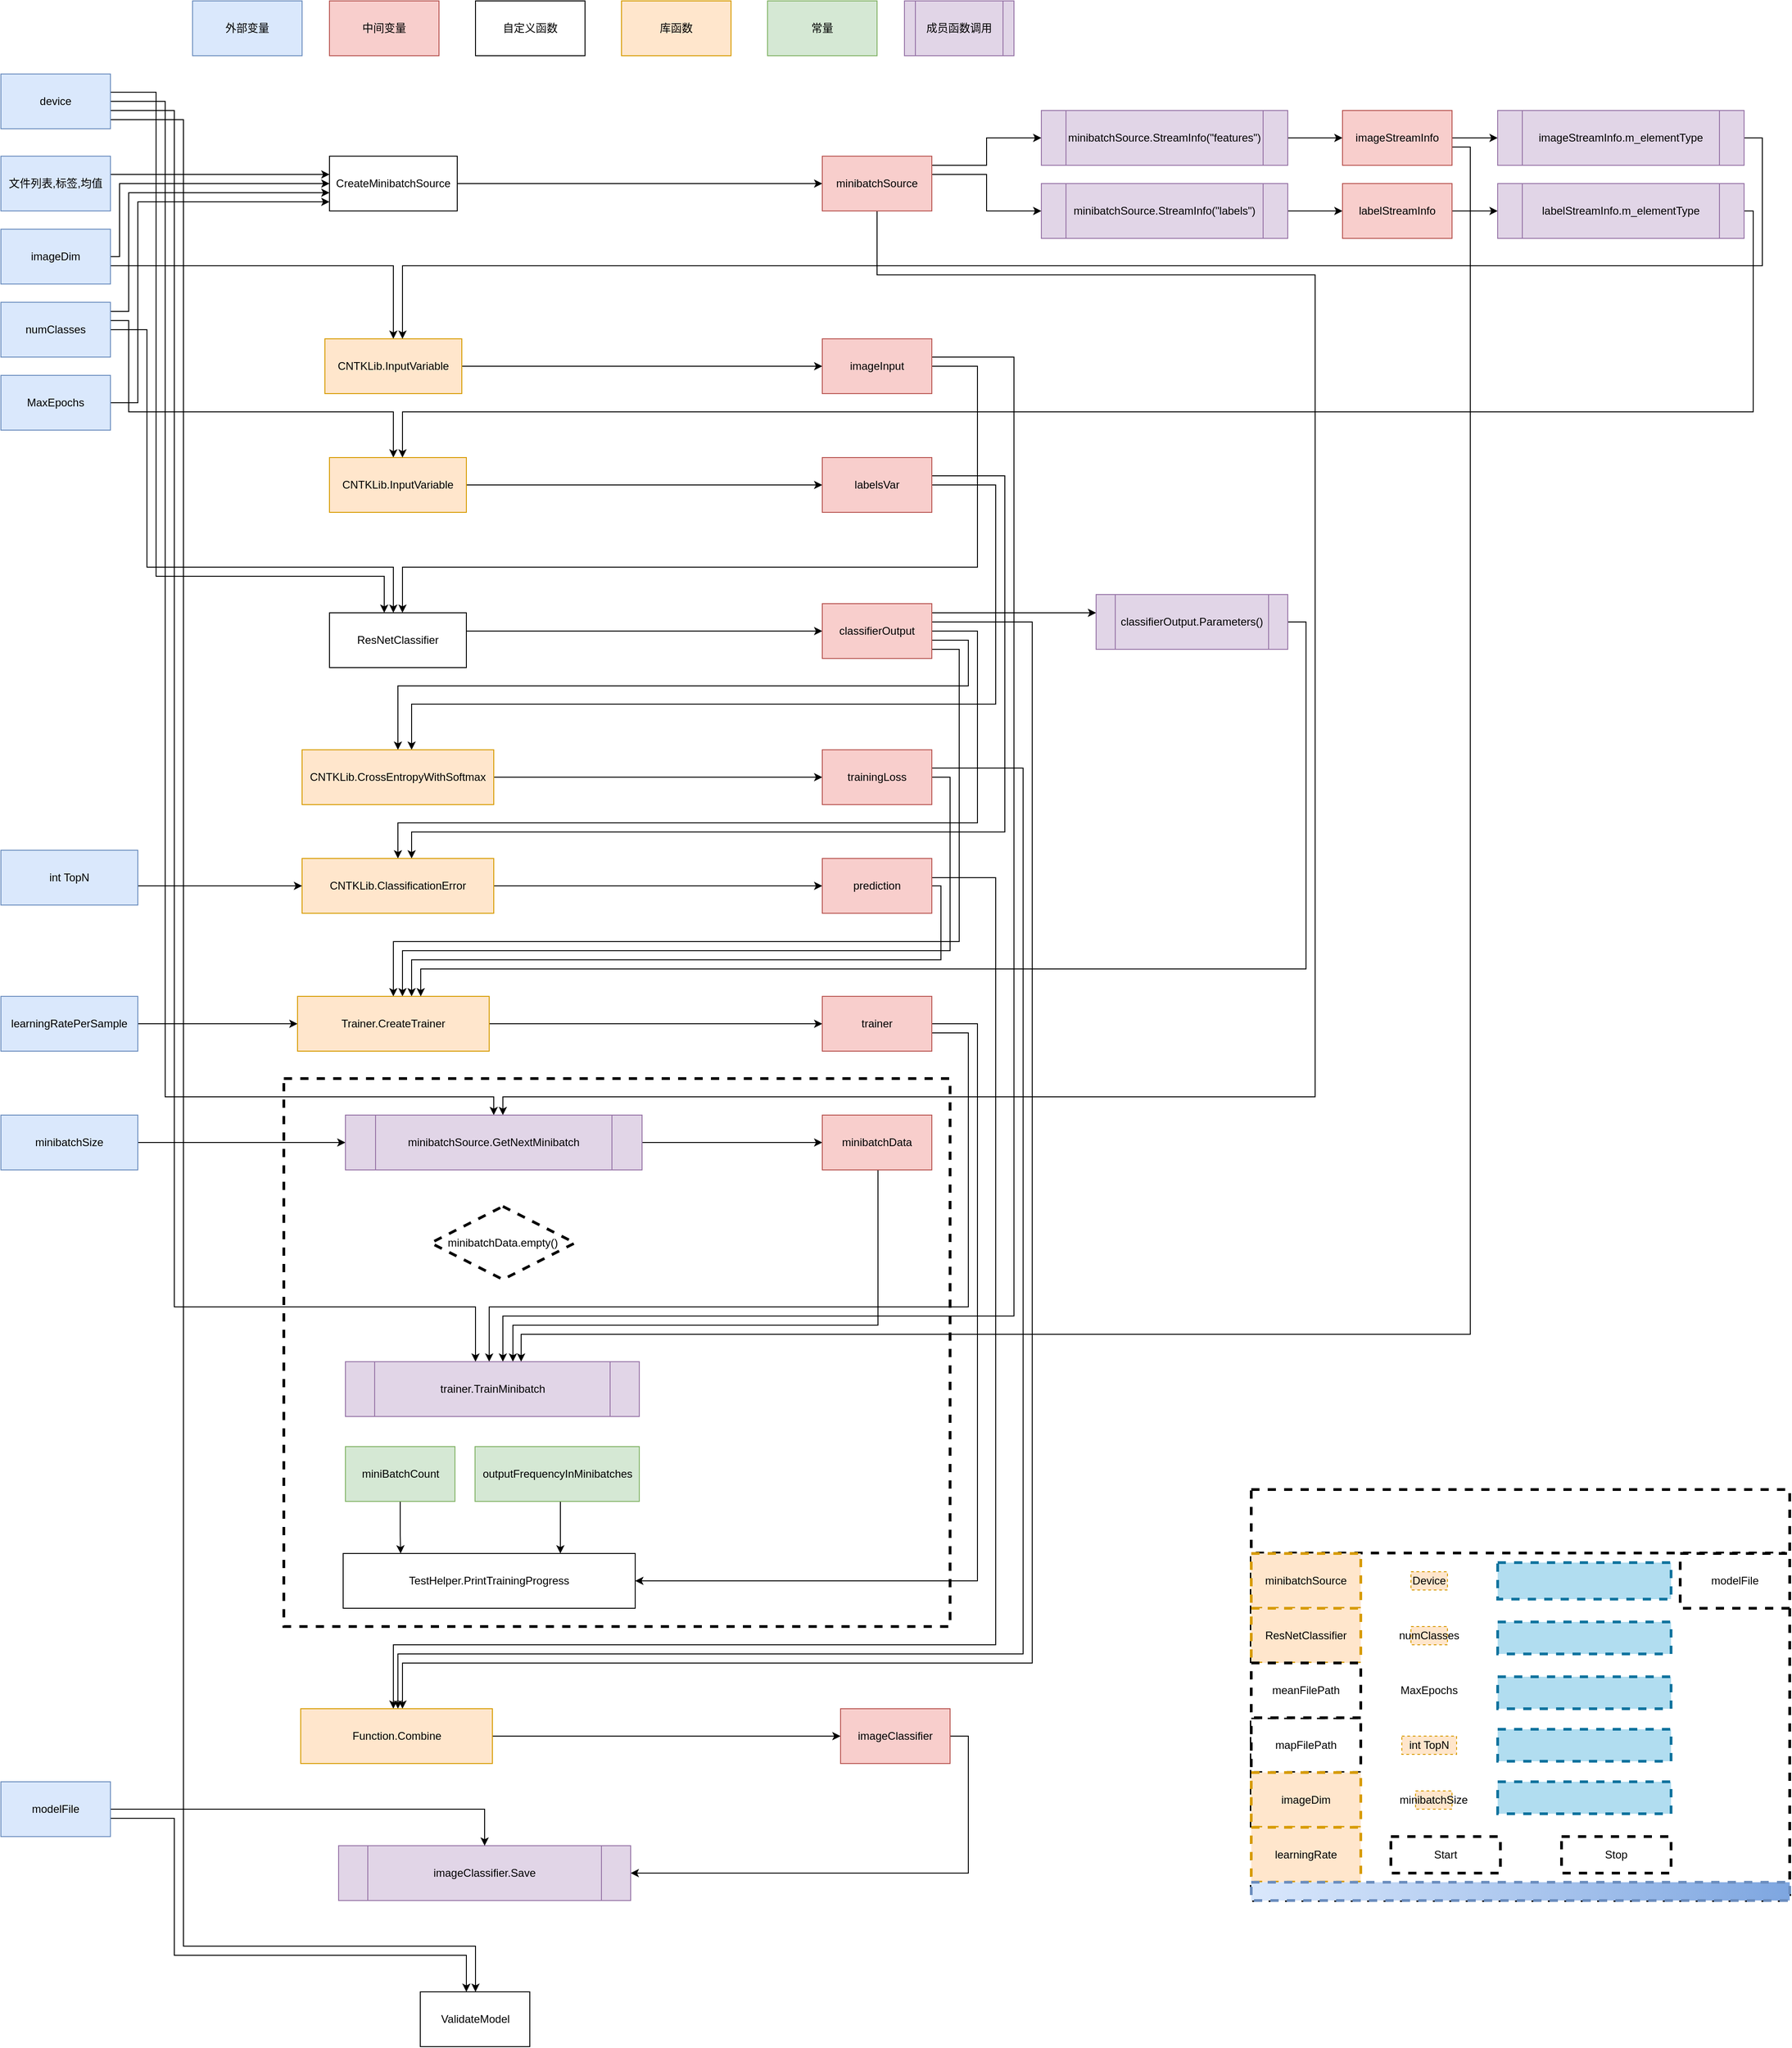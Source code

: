 <mxfile version="10.6.1" type="device"><diagram id="Vx36DkJNEI7a_nFyB0JH" name="Cifar"><mxGraphModel dx="1394" dy="824" grid="1" gridSize="10" guides="1" tooltips="1" connect="1" arrows="1" fold="1" page="1" pageScale="1" pageWidth="827" pageHeight="1169" math="0" shadow="0"><root><mxCell id="b4zgNxuBC6gA1NcpLTFj-0"/><mxCell id="b4zgNxuBC6gA1NcpLTFj-1" parent="b4zgNxuBC6gA1NcpLTFj-0"/><mxCell id="DzB-sFpLYaAjYINMS-f_-0" value="自定义函数" style="rounded=0;whiteSpace=wrap;html=1;" parent="b4zgNxuBC6gA1NcpLTFj-1" vertex="1"><mxGeometry x="530" y="170" width="120" height="60" as="geometry"/></mxCell><mxCell id="DzB-sFpLYaAjYINMS-f_-1" value="外部变量" style="rounded=0;whiteSpace=wrap;html=1;fillColor=#dae8fc;strokeColor=#6c8ebf;" parent="b4zgNxuBC6gA1NcpLTFj-1" vertex="1"><mxGeometry x="220" y="170" width="120" height="60" as="geometry"/></mxCell><mxCell id="DzB-sFpLYaAjYINMS-f_-2" value="常量" style="rounded=0;whiteSpace=wrap;html=1;fillColor=#d5e8d4;strokeColor=#82b366;" parent="b4zgNxuBC6gA1NcpLTFj-1" vertex="1"><mxGeometry x="850" y="170" width="120" height="60" as="geometry"/></mxCell><mxCell id="DzB-sFpLYaAjYINMS-f_-3" value="库函数" style="rounded=0;whiteSpace=wrap;html=1;fillColor=#ffe6cc;strokeColor=#d79b00;" parent="b4zgNxuBC6gA1NcpLTFj-1" vertex="1"><mxGeometry x="690" y="170" width="120" height="60" as="geometry"/></mxCell><mxCell id="DzB-sFpLYaAjYINMS-f_-4" value="中间变量" style="rounded=0;whiteSpace=wrap;html=1;fillColor=#f8cecc;strokeColor=#b85450;" parent="b4zgNxuBC6gA1NcpLTFj-1" vertex="1"><mxGeometry x="370" y="170" width="120" height="60" as="geometry"/></mxCell><mxCell id="yJFkQNxoPNJvIXUIOw0c-1" style="edgeStyle=orthogonalEdgeStyle;rounded=0;orthogonalLoop=1;jettySize=auto;html=1;" parent="b4zgNxuBC6gA1NcpLTFj-1" edge="1"><mxGeometry relative="1" as="geometry"><mxPoint x="130" y="200" as="sourcePoint"/></mxGeometry></mxCell><mxCell id="yJFkQNxoPNJvIXUIOw0c-40" style="edgeStyle=orthogonalEdgeStyle;rounded=0;orthogonalLoop=1;jettySize=auto;html=1;" parent="b4zgNxuBC6gA1NcpLTFj-1" source="yJFkQNxoPNJvIXUIOw0c-0" target="yJFkQNxoPNJvIXUIOw0c-37" edge="1"><mxGeometry relative="1" as="geometry"><Array as="points"><mxPoint x="180" y="270"/><mxPoint x="180" y="800"/><mxPoint x="430" y="800"/></Array></mxGeometry></mxCell><mxCell id="yJFkQNxoPNJvIXUIOw0c-77" style="edgeStyle=orthogonalEdgeStyle;rounded=0;orthogonalLoop=1;jettySize=auto;html=1;" parent="b4zgNxuBC6gA1NcpLTFj-1" source="yJFkQNxoPNJvIXUIOw0c-0" target="yJFkQNxoPNJvIXUIOw0c-75" edge="1"><mxGeometry relative="1" as="geometry"><mxPoint x="260" y="1380" as="targetPoint"/><Array as="points"><mxPoint x="190" y="280"/><mxPoint x="190" y="1370"/><mxPoint x="550" y="1370"/></Array></mxGeometry></mxCell><mxCell id="yJFkQNxoPNJvIXUIOw0c-88" style="edgeStyle=orthogonalEdgeStyle;rounded=0;orthogonalLoop=1;jettySize=auto;html=1;" parent="b4zgNxuBC6gA1NcpLTFj-1" source="yJFkQNxoPNJvIXUIOw0c-0" target="yJFkQNxoPNJvIXUIOw0c-82" edge="1"><mxGeometry relative="1" as="geometry"><mxPoint x="250" y="1510" as="targetPoint"/><Array as="points"><mxPoint x="200" y="290"/><mxPoint x="200" y="1600"/><mxPoint x="530" y="1600"/></Array></mxGeometry></mxCell><mxCell id="yJFkQNxoPNJvIXUIOw0c-112" style="edgeStyle=orthogonalEdgeStyle;rounded=0;orthogonalLoop=1;jettySize=auto;html=1;" parent="b4zgNxuBC6gA1NcpLTFj-1" source="yJFkQNxoPNJvIXUIOw0c-0" target="yJFkQNxoPNJvIXUIOw0c-109" edge="1"><mxGeometry relative="1" as="geometry"><mxPoint x="200" y="1780" as="targetPoint"/><Array as="points"><mxPoint x="210" y="300"/><mxPoint x="210" y="2300"/><mxPoint x="530" y="2300"/></Array></mxGeometry></mxCell><mxCell id="yJFkQNxoPNJvIXUIOw0c-0" value="device" style="rounded=0;whiteSpace=wrap;html=1;fillColor=#dae8fc;strokeColor=#6c8ebf;" parent="b4zgNxuBC6gA1NcpLTFj-1" vertex="1"><mxGeometry x="10" y="250" width="120" height="60" as="geometry"/></mxCell><mxCell id="yJFkQNxoPNJvIXUIOw0c-72" style="edgeStyle=orthogonalEdgeStyle;rounded=0;orthogonalLoop=1;jettySize=auto;html=1;" parent="b4zgNxuBC6gA1NcpLTFj-1" source="yJFkQNxoPNJvIXUIOw0c-3" target="yJFkQNxoPNJvIXUIOw0c-71" edge="1"><mxGeometry relative="1" as="geometry"><Array as="points"><mxPoint x="810" y="370"/><mxPoint x="810" y="370"/></Array></mxGeometry></mxCell><mxCell id="yJFkQNxoPNJvIXUIOw0c-3" value="CreateMinibatchSource" style="rounded=0;whiteSpace=wrap;html=1;" parent="b4zgNxuBC6gA1NcpLTFj-1" vertex="1"><mxGeometry x="370" y="340" width="140" height="60" as="geometry"/></mxCell><mxCell id="yJFkQNxoPNJvIXUIOw0c-5" style="edgeStyle=orthogonalEdgeStyle;rounded=0;orthogonalLoop=1;jettySize=auto;html=1;" parent="b4zgNxuBC6gA1NcpLTFj-1" source="yJFkQNxoPNJvIXUIOw0c-4" target="yJFkQNxoPNJvIXUIOw0c-3" edge="1"><mxGeometry relative="1" as="geometry"><Array as="points"><mxPoint x="240" y="360"/><mxPoint x="240" y="360"/></Array></mxGeometry></mxCell><mxCell id="yJFkQNxoPNJvIXUIOw0c-4" value="文件列表,标签,均值" style="rounded=0;whiteSpace=wrap;html=1;fillColor=#dae8fc;strokeColor=#6c8ebf;" parent="b4zgNxuBC6gA1NcpLTFj-1" vertex="1"><mxGeometry x="10" y="340" width="120" height="60" as="geometry"/></mxCell><mxCell id="yJFkQNxoPNJvIXUIOw0c-9" style="edgeStyle=orthogonalEdgeStyle;rounded=0;orthogonalLoop=1;jettySize=auto;html=1;" parent="b4zgNxuBC6gA1NcpLTFj-1" source="yJFkQNxoPNJvIXUIOw0c-6" target="yJFkQNxoPNJvIXUIOw0c-3" edge="1"><mxGeometry relative="1" as="geometry"><Array as="points"><mxPoint x="140" y="450"/><mxPoint x="140" y="370"/></Array></mxGeometry></mxCell><mxCell id="yJFkQNxoPNJvIXUIOw0c-25" style="edgeStyle=orthogonalEdgeStyle;rounded=0;orthogonalLoop=1;jettySize=auto;html=1;" parent="b4zgNxuBC6gA1NcpLTFj-1" source="yJFkQNxoPNJvIXUIOw0c-6" target="yJFkQNxoPNJvIXUIOw0c-23" edge="1"><mxGeometry relative="1" as="geometry"><Array as="points"><mxPoint x="440" y="460"/></Array></mxGeometry></mxCell><mxCell id="yJFkQNxoPNJvIXUIOw0c-6" value="imageDim&lt;br&gt;" style="rounded=0;whiteSpace=wrap;html=1;fillColor=#dae8fc;strokeColor=#6c8ebf;" parent="b4zgNxuBC6gA1NcpLTFj-1" vertex="1"><mxGeometry x="10" y="420" width="120" height="60" as="geometry"/></mxCell><mxCell id="yJFkQNxoPNJvIXUIOw0c-10" style="edgeStyle=orthogonalEdgeStyle;rounded=0;orthogonalLoop=1;jettySize=auto;html=1;" parent="b4zgNxuBC6gA1NcpLTFj-1" source="yJFkQNxoPNJvIXUIOw0c-7" target="yJFkQNxoPNJvIXUIOw0c-3" edge="1"><mxGeometry relative="1" as="geometry"><Array as="points"><mxPoint x="150" y="510"/><mxPoint x="150" y="380"/></Array></mxGeometry></mxCell><mxCell id="yJFkQNxoPNJvIXUIOw0c-30" style="edgeStyle=orthogonalEdgeStyle;rounded=0;orthogonalLoop=1;jettySize=auto;html=1;" parent="b4zgNxuBC6gA1NcpLTFj-1" source="yJFkQNxoPNJvIXUIOw0c-7" target="yJFkQNxoPNJvIXUIOw0c-24" edge="1"><mxGeometry relative="1" as="geometry"><Array as="points"><mxPoint x="150" y="520"/><mxPoint x="150" y="620"/><mxPoint x="440" y="620"/></Array></mxGeometry></mxCell><mxCell id="yJFkQNxoPNJvIXUIOw0c-39" style="edgeStyle=orthogonalEdgeStyle;rounded=0;orthogonalLoop=1;jettySize=auto;html=1;" parent="b4zgNxuBC6gA1NcpLTFj-1" source="yJFkQNxoPNJvIXUIOw0c-7" target="yJFkQNxoPNJvIXUIOw0c-37" edge="1"><mxGeometry relative="1" as="geometry"><Array as="points"><mxPoint x="170" y="530"/><mxPoint x="170" y="790"/><mxPoint x="440" y="790"/></Array></mxGeometry></mxCell><mxCell id="yJFkQNxoPNJvIXUIOw0c-7" value="numClasses" style="rounded=0;whiteSpace=wrap;html=1;fillColor=#dae8fc;strokeColor=#6c8ebf;" parent="b4zgNxuBC6gA1NcpLTFj-1" vertex="1"><mxGeometry x="10" y="500" width="120" height="60" as="geometry"/></mxCell><mxCell id="yJFkQNxoPNJvIXUIOw0c-11" style="edgeStyle=orthogonalEdgeStyle;rounded=0;orthogonalLoop=1;jettySize=auto;html=1;" parent="b4zgNxuBC6gA1NcpLTFj-1" source="yJFkQNxoPNJvIXUIOw0c-8" target="yJFkQNxoPNJvIXUIOw0c-3" edge="1"><mxGeometry relative="1" as="geometry"><Array as="points"><mxPoint x="160" y="610"/><mxPoint x="160" y="390"/></Array></mxGeometry></mxCell><mxCell id="yJFkQNxoPNJvIXUIOw0c-8" value="MaxEpochs" style="rounded=0;whiteSpace=wrap;html=1;fillColor=#dae8fc;strokeColor=#6c8ebf;" parent="b4zgNxuBC6gA1NcpLTFj-1" vertex="1"><mxGeometry x="10" y="580" width="120" height="60" as="geometry"/></mxCell><mxCell id="yJFkQNxoPNJvIXUIOw0c-21" style="edgeStyle=orthogonalEdgeStyle;rounded=0;orthogonalLoop=1;jettySize=auto;html=1;" parent="b4zgNxuBC6gA1NcpLTFj-1" source="yJFkQNxoPNJvIXUIOw0c-13" target="yJFkQNxoPNJvIXUIOw0c-19" edge="1"><mxGeometry relative="1" as="geometry"/></mxCell><mxCell id="yJFkQNxoPNJvIXUIOw0c-13" value="minibatchSource.StreamInfo(&quot;features&quot;)" style="shape=process;whiteSpace=wrap;html=1;backgroundOutline=1;fillColor=#e1d5e7;strokeColor=#9673a6;" parent="b4zgNxuBC6gA1NcpLTFj-1" vertex="1"><mxGeometry x="1150" y="290" width="270" height="60" as="geometry"/></mxCell><mxCell id="yJFkQNxoPNJvIXUIOw0c-22" style="edgeStyle=orthogonalEdgeStyle;rounded=0;orthogonalLoop=1;jettySize=auto;html=1;" parent="b4zgNxuBC6gA1NcpLTFj-1" source="yJFkQNxoPNJvIXUIOw0c-14" target="yJFkQNxoPNJvIXUIOw0c-20" edge="1"><mxGeometry relative="1" as="geometry"/></mxCell><mxCell id="yJFkQNxoPNJvIXUIOw0c-14" value="minibatchSource.StreamInfo(&quot;labels&quot;)" style="shape=process;whiteSpace=wrap;html=1;backgroundOutline=1;fillColor=#e1d5e7;strokeColor=#9673a6;" parent="b4zgNxuBC6gA1NcpLTFj-1" vertex="1"><mxGeometry x="1150" y="370" width="270" height="60" as="geometry"/></mxCell><mxCell id="yJFkQNxoPNJvIXUIOw0c-18" value="成员函数调用" style="shape=process;whiteSpace=wrap;html=1;backgroundOutline=1;fillColor=#e1d5e7;strokeColor=#9673a6;" parent="b4zgNxuBC6gA1NcpLTFj-1" vertex="1"><mxGeometry x="1000" y="170" width="120" height="60" as="geometry"/></mxCell><mxCell id="yJFkQNxoPNJvIXUIOw0c-27" style="edgeStyle=orthogonalEdgeStyle;rounded=0;orthogonalLoop=1;jettySize=auto;html=1;" parent="b4zgNxuBC6gA1NcpLTFj-1" source="yJFkQNxoPNJvIXUIOw0c-19" target="yJFkQNxoPNJvIXUIOw0c-26" edge="1"><mxGeometry relative="1" as="geometry"/></mxCell><mxCell id="yJFkQNxoPNJvIXUIOw0c-86" style="edgeStyle=orthogonalEdgeStyle;rounded=0;orthogonalLoop=1;jettySize=auto;html=1;" parent="b4zgNxuBC6gA1NcpLTFj-1" source="yJFkQNxoPNJvIXUIOw0c-19" target="yJFkQNxoPNJvIXUIOw0c-82" edge="1"><mxGeometry relative="1" as="geometry"><mxPoint x="1600" y="1650" as="targetPoint"/><Array as="points"><mxPoint x="1620" y="330"/><mxPoint x="1620" y="1630"/><mxPoint x="580" y="1630"/></Array></mxGeometry></mxCell><mxCell id="yJFkQNxoPNJvIXUIOw0c-19" value="imageStreamInfo" style="rounded=0;whiteSpace=wrap;html=1;fillColor=#f8cecc;strokeColor=#b85450;" parent="b4zgNxuBC6gA1NcpLTFj-1" vertex="1"><mxGeometry x="1480" y="290" width="120" height="60" as="geometry"/></mxCell><mxCell id="yJFkQNxoPNJvIXUIOw0c-32" style="edgeStyle=orthogonalEdgeStyle;rounded=0;orthogonalLoop=1;jettySize=auto;html=1;" parent="b4zgNxuBC6gA1NcpLTFj-1" source="yJFkQNxoPNJvIXUIOw0c-20" target="yJFkQNxoPNJvIXUIOw0c-31" edge="1"><mxGeometry relative="1" as="geometry"/></mxCell><mxCell id="yJFkQNxoPNJvIXUIOw0c-20" value="labelStreamInfo" style="rounded=0;whiteSpace=wrap;html=1;fillColor=#f8cecc;strokeColor=#b85450;" parent="b4zgNxuBC6gA1NcpLTFj-1" vertex="1"><mxGeometry x="1480" y="370" width="120" height="60" as="geometry"/></mxCell><mxCell id="yJFkQNxoPNJvIXUIOw0c-34" style="edgeStyle=orthogonalEdgeStyle;rounded=0;orthogonalLoop=1;jettySize=auto;html=1;" parent="b4zgNxuBC6gA1NcpLTFj-1" source="yJFkQNxoPNJvIXUIOw0c-23" target="yJFkQNxoPNJvIXUIOw0c-29" edge="1"><mxGeometry relative="1" as="geometry"/></mxCell><mxCell id="yJFkQNxoPNJvIXUIOw0c-23" value="CNTKLib.InputVariable" style="rounded=0;whiteSpace=wrap;html=1;fillColor=#ffe6cc;strokeColor=#d79b00;" parent="b4zgNxuBC6gA1NcpLTFj-1" vertex="1"><mxGeometry x="365" y="540" width="150" height="60" as="geometry"/></mxCell><mxCell id="yJFkQNxoPNJvIXUIOw0c-36" style="edgeStyle=orthogonalEdgeStyle;rounded=0;orthogonalLoop=1;jettySize=auto;html=1;" parent="b4zgNxuBC6gA1NcpLTFj-1" source="yJFkQNxoPNJvIXUIOw0c-24" target="yJFkQNxoPNJvIXUIOw0c-35" edge="1"><mxGeometry relative="1" as="geometry"/></mxCell><mxCell id="yJFkQNxoPNJvIXUIOw0c-24" value="CNTKLib.InputVariable" style="rounded=0;whiteSpace=wrap;html=1;fillColor=#ffe6cc;strokeColor=#d79b00;" parent="b4zgNxuBC6gA1NcpLTFj-1" vertex="1"><mxGeometry x="370" y="670" width="150" height="60" as="geometry"/></mxCell><mxCell id="yJFkQNxoPNJvIXUIOw0c-28" style="edgeStyle=orthogonalEdgeStyle;rounded=0;orthogonalLoop=1;jettySize=auto;html=1;" parent="b4zgNxuBC6gA1NcpLTFj-1" source="yJFkQNxoPNJvIXUIOw0c-26" target="yJFkQNxoPNJvIXUIOw0c-23" edge="1"><mxGeometry relative="1" as="geometry"><Array as="points"><mxPoint x="1940" y="320"/><mxPoint x="1940" y="460"/><mxPoint x="450" y="460"/></Array></mxGeometry></mxCell><mxCell id="yJFkQNxoPNJvIXUIOw0c-26" value="imageStreamInfo.m_elementType" style="shape=process;whiteSpace=wrap;html=1;backgroundOutline=1;fillColor=#e1d5e7;strokeColor=#9673a6;" parent="b4zgNxuBC6gA1NcpLTFj-1" vertex="1"><mxGeometry x="1650" y="290" width="270" height="60" as="geometry"/></mxCell><mxCell id="yJFkQNxoPNJvIXUIOw0c-38" style="edgeStyle=orthogonalEdgeStyle;rounded=0;orthogonalLoop=1;jettySize=auto;html=1;" parent="b4zgNxuBC6gA1NcpLTFj-1" source="yJFkQNxoPNJvIXUIOw0c-29" target="yJFkQNxoPNJvIXUIOw0c-37" edge="1"><mxGeometry relative="1" as="geometry"><Array as="points"><mxPoint x="1080" y="570"/><mxPoint x="1080" y="790"/><mxPoint x="450" y="790"/></Array></mxGeometry></mxCell><mxCell id="yJFkQNxoPNJvIXUIOw0c-85" style="edgeStyle=orthogonalEdgeStyle;rounded=0;orthogonalLoop=1;jettySize=auto;html=1;" parent="b4zgNxuBC6gA1NcpLTFj-1" source="yJFkQNxoPNJvIXUIOw0c-29" target="yJFkQNxoPNJvIXUIOw0c-82" edge="1"><mxGeometry relative="1" as="geometry"><mxPoint x="1140" y="1310" as="targetPoint"/><Array as="points"><mxPoint x="1120" y="560"/><mxPoint x="1120" y="1610"/><mxPoint x="560" y="1610"/></Array></mxGeometry></mxCell><mxCell id="yJFkQNxoPNJvIXUIOw0c-29" value="imageInput" style="rounded=0;whiteSpace=wrap;html=1;fillColor=#f8cecc;strokeColor=#b85450;" parent="b4zgNxuBC6gA1NcpLTFj-1" vertex="1"><mxGeometry x="910" y="540" width="120" height="60" as="geometry"/></mxCell><mxCell id="yJFkQNxoPNJvIXUIOw0c-33" style="edgeStyle=orthogonalEdgeStyle;rounded=0;orthogonalLoop=1;jettySize=auto;html=1;" parent="b4zgNxuBC6gA1NcpLTFj-1" source="yJFkQNxoPNJvIXUIOw0c-31" target="yJFkQNxoPNJvIXUIOw0c-24" edge="1"><mxGeometry relative="1" as="geometry"><Array as="points"><mxPoint x="1930" y="400"/><mxPoint x="1930" y="620"/><mxPoint x="450" y="620"/></Array></mxGeometry></mxCell><mxCell id="yJFkQNxoPNJvIXUIOw0c-31" value="labelStreamInfo.m_elementType" style="shape=process;whiteSpace=wrap;html=1;backgroundOutline=1;fillColor=#e1d5e7;strokeColor=#9673a6;" parent="b4zgNxuBC6gA1NcpLTFj-1" vertex="1"><mxGeometry x="1650" y="370" width="270" height="60" as="geometry"/></mxCell><mxCell id="yJFkQNxoPNJvIXUIOw0c-45" style="edgeStyle=orthogonalEdgeStyle;rounded=0;orthogonalLoop=1;jettySize=auto;html=1;" parent="b4zgNxuBC6gA1NcpLTFj-1" source="yJFkQNxoPNJvIXUIOw0c-35" target="yJFkQNxoPNJvIXUIOw0c-43" edge="1"><mxGeometry relative="1" as="geometry"><Array as="points"><mxPoint x="1100" y="700"/><mxPoint x="1100" y="940"/><mxPoint x="460" y="940"/></Array></mxGeometry></mxCell><mxCell id="yJFkQNxoPNJvIXUIOw0c-50" style="edgeStyle=orthogonalEdgeStyle;rounded=0;orthogonalLoop=1;jettySize=auto;html=1;" parent="b4zgNxuBC6gA1NcpLTFj-1" source="yJFkQNxoPNJvIXUIOw0c-35" target="yJFkQNxoPNJvIXUIOw0c-48" edge="1"><mxGeometry relative="1" as="geometry"><Array as="points"><mxPoint x="1110" y="690"/><mxPoint x="1110" y="1080"/><mxPoint x="460" y="1080"/></Array></mxGeometry></mxCell><mxCell id="yJFkQNxoPNJvIXUIOw0c-35" value="labelsVar" style="rounded=0;whiteSpace=wrap;html=1;fillColor=#f8cecc;strokeColor=#b85450;" parent="b4zgNxuBC6gA1NcpLTFj-1" vertex="1"><mxGeometry x="910" y="670" width="120" height="60" as="geometry"/></mxCell><mxCell id="yJFkQNxoPNJvIXUIOw0c-42" style="edgeStyle=orthogonalEdgeStyle;rounded=0;orthogonalLoop=1;jettySize=auto;html=1;" parent="b4zgNxuBC6gA1NcpLTFj-1" source="yJFkQNxoPNJvIXUIOw0c-37" target="yJFkQNxoPNJvIXUIOw0c-41" edge="1"><mxGeometry relative="1" as="geometry"><Array as="points"><mxPoint x="620" y="860"/><mxPoint x="620" y="860"/></Array></mxGeometry></mxCell><mxCell id="yJFkQNxoPNJvIXUIOw0c-37" value="ResNetClassifier" style="rounded=0;whiteSpace=wrap;html=1;" parent="b4zgNxuBC6gA1NcpLTFj-1" vertex="1"><mxGeometry x="370" y="840" width="150" height="60" as="geometry"/></mxCell><mxCell id="yJFkQNxoPNJvIXUIOw0c-44" style="edgeStyle=orthogonalEdgeStyle;rounded=0;orthogonalLoop=1;jettySize=auto;html=1;" parent="b4zgNxuBC6gA1NcpLTFj-1" source="yJFkQNxoPNJvIXUIOw0c-41" target="yJFkQNxoPNJvIXUIOw0c-43" edge="1"><mxGeometry relative="1" as="geometry"><Array as="points"><mxPoint x="1070" y="870"/><mxPoint x="1070" y="920"/><mxPoint x="445" y="920"/></Array></mxGeometry></mxCell><mxCell id="yJFkQNxoPNJvIXUIOw0c-49" style="edgeStyle=orthogonalEdgeStyle;rounded=0;orthogonalLoop=1;jettySize=auto;html=1;" parent="b4zgNxuBC6gA1NcpLTFj-1" source="yJFkQNxoPNJvIXUIOw0c-41" target="yJFkQNxoPNJvIXUIOw0c-48" edge="1"><mxGeometry relative="1" as="geometry"><Array as="points"><mxPoint x="1080" y="860"/><mxPoint x="1080" y="1070"/><mxPoint x="445" y="1070"/></Array></mxGeometry></mxCell><mxCell id="yJFkQNxoPNJvIXUIOw0c-58" style="edgeStyle=orthogonalEdgeStyle;rounded=0;orthogonalLoop=1;jettySize=auto;html=1;" parent="b4zgNxuBC6gA1NcpLTFj-1" source="yJFkQNxoPNJvIXUIOw0c-41" target="yJFkQNxoPNJvIXUIOw0c-57" edge="1"><mxGeometry relative="1" as="geometry"><Array as="points"><mxPoint x="1060" y="880"/><mxPoint x="1060" y="1200"/><mxPoint x="440" y="1200"/></Array></mxGeometry></mxCell><mxCell id="yJFkQNxoPNJvIXUIOw0c-62" style="edgeStyle=orthogonalEdgeStyle;rounded=0;orthogonalLoop=1;jettySize=auto;html=1;" parent="b4zgNxuBC6gA1NcpLTFj-1" source="yJFkQNxoPNJvIXUIOw0c-41" target="yJFkQNxoPNJvIXUIOw0c-61" edge="1"><mxGeometry relative="1" as="geometry"><Array as="points"><mxPoint x="1120" y="840"/><mxPoint x="1120" y="840"/></Array></mxGeometry></mxCell><mxCell id="yJFkQNxoPNJvIXUIOw0c-98" style="edgeStyle=orthogonalEdgeStyle;rounded=0;orthogonalLoop=1;jettySize=auto;html=1;" parent="b4zgNxuBC6gA1NcpLTFj-1" source="yJFkQNxoPNJvIXUIOw0c-41" target="yJFkQNxoPNJvIXUIOw0c-96" edge="1"><mxGeometry relative="1" as="geometry"><mxPoint x="1170" y="2020" as="targetPoint"/><Array as="points"><mxPoint x="1140" y="850"/><mxPoint x="1140" y="1990"/><mxPoint x="450" y="1990"/></Array></mxGeometry></mxCell><mxCell id="yJFkQNxoPNJvIXUIOw0c-41" value="classifierOutput" style="rounded=0;whiteSpace=wrap;html=1;fillColor=#f8cecc;strokeColor=#b85450;" parent="b4zgNxuBC6gA1NcpLTFj-1" vertex="1"><mxGeometry x="910" y="830" width="120" height="60" as="geometry"/></mxCell><mxCell id="yJFkQNxoPNJvIXUIOw0c-47" style="edgeStyle=orthogonalEdgeStyle;rounded=0;orthogonalLoop=1;jettySize=auto;html=1;" parent="b4zgNxuBC6gA1NcpLTFj-1" source="yJFkQNxoPNJvIXUIOw0c-43" target="yJFkQNxoPNJvIXUIOw0c-46" edge="1"><mxGeometry relative="1" as="geometry"/></mxCell><mxCell id="yJFkQNxoPNJvIXUIOw0c-43" value="CNTKLib.CrossEntropyWithSoftmax" style="rounded=0;whiteSpace=wrap;html=1;fillColor=#ffe6cc;strokeColor=#d79b00;" parent="b4zgNxuBC6gA1NcpLTFj-1" vertex="1"><mxGeometry x="340" y="990" width="210" height="60" as="geometry"/></mxCell><mxCell id="yJFkQNxoPNJvIXUIOw0c-59" style="edgeStyle=orthogonalEdgeStyle;rounded=0;orthogonalLoop=1;jettySize=auto;html=1;" parent="b4zgNxuBC6gA1NcpLTFj-1" source="yJFkQNxoPNJvIXUIOw0c-46" target="yJFkQNxoPNJvIXUIOw0c-57" edge="1"><mxGeometry relative="1" as="geometry"><Array as="points"><mxPoint x="1050" y="1020"/><mxPoint x="1050" y="1210"/><mxPoint x="450" y="1210"/></Array></mxGeometry></mxCell><mxCell id="yJFkQNxoPNJvIXUIOw0c-97" style="edgeStyle=orthogonalEdgeStyle;rounded=0;orthogonalLoop=1;jettySize=auto;html=1;" parent="b4zgNxuBC6gA1NcpLTFj-1" source="yJFkQNxoPNJvIXUIOw0c-46" target="yJFkQNxoPNJvIXUIOw0c-96" edge="1"><mxGeometry relative="1" as="geometry"><mxPoint x="1220" y="2010" as="targetPoint"/><Array as="points"><mxPoint x="1130" y="1010"/><mxPoint x="1130" y="1980"/><mxPoint x="445" y="1980"/></Array></mxGeometry></mxCell><mxCell id="yJFkQNxoPNJvIXUIOw0c-46" value="trainingLoss" style="rounded=0;whiteSpace=wrap;html=1;fillColor=#f8cecc;strokeColor=#b85450;" parent="b4zgNxuBC6gA1NcpLTFj-1" vertex="1"><mxGeometry x="910" y="990" width="120" height="60" as="geometry"/></mxCell><mxCell id="yJFkQNxoPNJvIXUIOw0c-52" style="edgeStyle=orthogonalEdgeStyle;rounded=0;orthogonalLoop=1;jettySize=auto;html=1;" parent="b4zgNxuBC6gA1NcpLTFj-1" source="yJFkQNxoPNJvIXUIOw0c-48" target="yJFkQNxoPNJvIXUIOw0c-51" edge="1"><mxGeometry relative="1" as="geometry"/></mxCell><mxCell id="yJFkQNxoPNJvIXUIOw0c-48" value="CNTKLib.ClassificationError" style="rounded=0;whiteSpace=wrap;html=1;fillColor=#ffe6cc;strokeColor=#d79b00;" parent="b4zgNxuBC6gA1NcpLTFj-1" vertex="1"><mxGeometry x="340" y="1109" width="210" height="60" as="geometry"/></mxCell><mxCell id="yJFkQNxoPNJvIXUIOw0c-60" style="edgeStyle=orthogonalEdgeStyle;rounded=0;orthogonalLoop=1;jettySize=auto;html=1;" parent="b4zgNxuBC6gA1NcpLTFj-1" source="yJFkQNxoPNJvIXUIOw0c-51" target="yJFkQNxoPNJvIXUIOw0c-57" edge="1"><mxGeometry relative="1" as="geometry"><Array as="points"><mxPoint x="1040" y="1139"/><mxPoint x="1040" y="1220"/><mxPoint x="460" y="1220"/></Array></mxGeometry></mxCell><mxCell id="yJFkQNxoPNJvIXUIOw0c-99" style="edgeStyle=orthogonalEdgeStyle;rounded=0;orthogonalLoop=1;jettySize=auto;html=1;" parent="b4zgNxuBC6gA1NcpLTFj-1" source="yJFkQNxoPNJvIXUIOw0c-51" target="yJFkQNxoPNJvIXUIOw0c-96" edge="1"><mxGeometry relative="1" as="geometry"><mxPoint x="1110" y="2020" as="targetPoint"/><Array as="points"><mxPoint x="1100" y="1130"/><mxPoint x="1100" y="1970"/><mxPoint x="440" y="1970"/></Array></mxGeometry></mxCell><mxCell id="yJFkQNxoPNJvIXUIOw0c-51" value="prediction" style="rounded=0;whiteSpace=wrap;html=1;fillColor=#f8cecc;strokeColor=#b85450;" parent="b4zgNxuBC6gA1NcpLTFj-1" vertex="1"><mxGeometry x="910" y="1109" width="120" height="60" as="geometry"/></mxCell><mxCell id="yJFkQNxoPNJvIXUIOw0c-54" style="edgeStyle=orthogonalEdgeStyle;rounded=0;orthogonalLoop=1;jettySize=auto;html=1;" parent="b4zgNxuBC6gA1NcpLTFj-1" source="yJFkQNxoPNJvIXUIOw0c-53" target="yJFkQNxoPNJvIXUIOw0c-48" edge="1"><mxGeometry relative="1" as="geometry"><Array as="points"><mxPoint x="200" y="1139"/><mxPoint x="200" y="1139"/></Array></mxGeometry></mxCell><mxCell id="yJFkQNxoPNJvIXUIOw0c-53" value="int TopN" style="rounded=0;whiteSpace=wrap;html=1;fillColor=#dae8fc;strokeColor=#6c8ebf;" parent="b4zgNxuBC6gA1NcpLTFj-1" vertex="1"><mxGeometry x="10" y="1100" width="150" height="60" as="geometry"/></mxCell><mxCell id="yJFkQNxoPNJvIXUIOw0c-63" style="edgeStyle=orthogonalEdgeStyle;rounded=0;orthogonalLoop=1;jettySize=auto;html=1;" parent="b4zgNxuBC6gA1NcpLTFj-1" source="yJFkQNxoPNJvIXUIOw0c-56" target="yJFkQNxoPNJvIXUIOw0c-57" edge="1"><mxGeometry relative="1" as="geometry"/></mxCell><mxCell id="yJFkQNxoPNJvIXUIOw0c-56" value="learningRatePerSample" style="rounded=0;whiteSpace=wrap;html=1;fillColor=#dae8fc;strokeColor=#6c8ebf;" parent="b4zgNxuBC6gA1NcpLTFj-1" vertex="1"><mxGeometry x="10" y="1260" width="150" height="60" as="geometry"/></mxCell><mxCell id="yJFkQNxoPNJvIXUIOw0c-69" style="edgeStyle=orthogonalEdgeStyle;rounded=0;orthogonalLoop=1;jettySize=auto;html=1;" parent="b4zgNxuBC6gA1NcpLTFj-1" source="yJFkQNxoPNJvIXUIOw0c-57" target="yJFkQNxoPNJvIXUIOw0c-65" edge="1"><mxGeometry relative="1" as="geometry"/></mxCell><mxCell id="yJFkQNxoPNJvIXUIOw0c-57" value="Trainer.CreateTrainer" style="rounded=0;whiteSpace=wrap;html=1;fillColor=#ffe6cc;strokeColor=#d79b00;" parent="b4zgNxuBC6gA1NcpLTFj-1" vertex="1"><mxGeometry x="335" y="1260" width="210" height="60" as="geometry"/></mxCell><mxCell id="yJFkQNxoPNJvIXUIOw0c-64" style="edgeStyle=orthogonalEdgeStyle;rounded=0;orthogonalLoop=1;jettySize=auto;html=1;" parent="b4zgNxuBC6gA1NcpLTFj-1" source="yJFkQNxoPNJvIXUIOw0c-61" target="yJFkQNxoPNJvIXUIOw0c-57" edge="1"><mxGeometry relative="1" as="geometry"><Array as="points"><mxPoint x="1440" y="850"/><mxPoint x="1440" y="1230"/><mxPoint x="470" y="1230"/></Array></mxGeometry></mxCell><mxCell id="yJFkQNxoPNJvIXUIOw0c-61" value="classifierOutput.Parameters()" style="shape=process;whiteSpace=wrap;html=1;backgroundOutline=1;fillColor=#e1d5e7;strokeColor=#9673a6;" parent="b4zgNxuBC6gA1NcpLTFj-1" vertex="1"><mxGeometry x="1210" y="820" width="210" height="60" as="geometry"/></mxCell><mxCell id="yJFkQNxoPNJvIXUIOw0c-83" style="edgeStyle=orthogonalEdgeStyle;rounded=0;orthogonalLoop=1;jettySize=auto;html=1;" parent="b4zgNxuBC6gA1NcpLTFj-1" source="yJFkQNxoPNJvIXUIOw0c-65" target="yJFkQNxoPNJvIXUIOw0c-82" edge="1"><mxGeometry relative="1" as="geometry"><Array as="points"><mxPoint x="1070" y="1300"/><mxPoint x="1070" y="1600"/><mxPoint x="545" y="1600"/></Array></mxGeometry></mxCell><mxCell id="yJFkQNxoPNJvIXUIOw0c-91" style="edgeStyle=orthogonalEdgeStyle;rounded=0;orthogonalLoop=1;jettySize=auto;html=1;" parent="b4zgNxuBC6gA1NcpLTFj-1" source="yJFkQNxoPNJvIXUIOw0c-65" target="yJFkQNxoPNJvIXUIOw0c-89" edge="1"><mxGeometry relative="1" as="geometry"><Array as="points"><mxPoint x="1080" y="1290"/><mxPoint x="1080" y="1900"/></Array></mxGeometry></mxCell><mxCell id="yJFkQNxoPNJvIXUIOw0c-65" value="trainer" style="rounded=0;whiteSpace=wrap;html=1;fillColor=#f8cecc;strokeColor=#b85450;" parent="b4zgNxuBC6gA1NcpLTFj-1" vertex="1"><mxGeometry x="910" y="1260" width="120" height="60" as="geometry"/></mxCell><mxCell id="yJFkQNxoPNJvIXUIOw0c-76" style="edgeStyle=orthogonalEdgeStyle;rounded=0;orthogonalLoop=1;jettySize=auto;html=1;" parent="b4zgNxuBC6gA1NcpLTFj-1" source="yJFkQNxoPNJvIXUIOw0c-66" target="yJFkQNxoPNJvIXUIOw0c-75" edge="1"><mxGeometry relative="1" as="geometry"><Array as="points"><mxPoint x="271" y="1420"/><mxPoint x="271" y="1420"/></Array></mxGeometry></mxCell><mxCell id="yJFkQNxoPNJvIXUIOw0c-66" value="minibatchSize" style="rounded=0;whiteSpace=wrap;html=1;fillColor=#dae8fc;strokeColor=#6c8ebf;" parent="b4zgNxuBC6gA1NcpLTFj-1" vertex="1"><mxGeometry x="10" y="1390" width="150" height="60" as="geometry"/></mxCell><mxCell id="yJFkQNxoPNJvIXUIOw0c-95" style="edgeStyle=orthogonalEdgeStyle;rounded=0;orthogonalLoop=1;jettySize=auto;html=1;" parent="b4zgNxuBC6gA1NcpLTFj-1" source="yJFkQNxoPNJvIXUIOw0c-67" target="yJFkQNxoPNJvIXUIOw0c-89" edge="1"><mxGeometry relative="1" as="geometry"><Array as="points"><mxPoint x="623" y="1860"/><mxPoint x="623" y="1860"/></Array></mxGeometry></mxCell><mxCell id="yJFkQNxoPNJvIXUIOw0c-67" value="outputFrequencyInMinibatches" style="rounded=0;whiteSpace=wrap;html=1;fillColor=#d5e8d4;strokeColor=#82b366;" parent="b4zgNxuBC6gA1NcpLTFj-1" vertex="1"><mxGeometry x="529.5" y="1753" width="180" height="60" as="geometry"/></mxCell><mxCell id="yJFkQNxoPNJvIXUIOw0c-92" style="edgeStyle=orthogonalEdgeStyle;rounded=0;orthogonalLoop=1;jettySize=auto;html=1;" parent="b4zgNxuBC6gA1NcpLTFj-1" source="yJFkQNxoPNJvIXUIOw0c-68" target="yJFkQNxoPNJvIXUIOw0c-89" edge="1"><mxGeometry relative="1" as="geometry"><Array as="points"><mxPoint x="448" y="1850"/><mxPoint x="448" y="1850"/></Array></mxGeometry></mxCell><mxCell id="yJFkQNxoPNJvIXUIOw0c-68" value="miniBatchCount" style="rounded=0;whiteSpace=wrap;html=1;fillColor=#d5e8d4;strokeColor=#82b366;" parent="b4zgNxuBC6gA1NcpLTFj-1" vertex="1"><mxGeometry x="387.5" y="1753" width="120" height="60" as="geometry"/></mxCell><mxCell id="yJFkQNxoPNJvIXUIOw0c-70" value="" style="rounded=0;whiteSpace=wrap;html=1;fillColor=none;dashed=1;strokeWidth=3;" parent="b4zgNxuBC6gA1NcpLTFj-1" vertex="1"><mxGeometry x="320" y="1350" width="730" height="600" as="geometry"/></mxCell><mxCell id="yJFkQNxoPNJvIXUIOw0c-73" style="edgeStyle=orthogonalEdgeStyle;rounded=0;orthogonalLoop=1;jettySize=auto;html=1;" parent="b4zgNxuBC6gA1NcpLTFj-1" source="yJFkQNxoPNJvIXUIOw0c-71" target="yJFkQNxoPNJvIXUIOw0c-13" edge="1"><mxGeometry relative="1" as="geometry"><Array as="points"><mxPoint x="1090" y="350"/><mxPoint x="1090" y="320"/></Array></mxGeometry></mxCell><mxCell id="yJFkQNxoPNJvIXUIOw0c-74" style="edgeStyle=orthogonalEdgeStyle;rounded=0;orthogonalLoop=1;jettySize=auto;html=1;" parent="b4zgNxuBC6gA1NcpLTFj-1" source="yJFkQNxoPNJvIXUIOw0c-71" target="yJFkQNxoPNJvIXUIOw0c-14" edge="1"><mxGeometry relative="1" as="geometry"><Array as="points"><mxPoint x="1090" y="360"/><mxPoint x="1090" y="400"/></Array></mxGeometry></mxCell><mxCell id="yJFkQNxoPNJvIXUIOw0c-78" style="edgeStyle=orthogonalEdgeStyle;rounded=0;orthogonalLoop=1;jettySize=auto;html=1;" parent="b4zgNxuBC6gA1NcpLTFj-1" source="yJFkQNxoPNJvIXUIOw0c-71" target="yJFkQNxoPNJvIXUIOw0c-75" edge="1"><mxGeometry relative="1" as="geometry"><mxPoint x="1680" y="1140" as="targetPoint"/><Array as="points"><mxPoint x="970" y="470"/><mxPoint x="1450" y="470"/><mxPoint x="1450" y="1370"/><mxPoint x="560" y="1370"/></Array></mxGeometry></mxCell><mxCell id="yJFkQNxoPNJvIXUIOw0c-71" value="minibatchSource" style="rounded=0;whiteSpace=wrap;html=1;fillColor=#f8cecc;strokeColor=#b85450;" parent="b4zgNxuBC6gA1NcpLTFj-1" vertex="1"><mxGeometry x="910" y="340" width="120" height="60" as="geometry"/></mxCell><mxCell id="yJFkQNxoPNJvIXUIOw0c-80" style="edgeStyle=orthogonalEdgeStyle;rounded=0;orthogonalLoop=1;jettySize=auto;html=1;" parent="b4zgNxuBC6gA1NcpLTFj-1" source="yJFkQNxoPNJvIXUIOw0c-75" target="yJFkQNxoPNJvIXUIOw0c-79" edge="1"><mxGeometry relative="1" as="geometry"><Array as="points"><mxPoint x="810" y="1420"/><mxPoint x="810" y="1420"/></Array></mxGeometry></mxCell><mxCell id="yJFkQNxoPNJvIXUIOw0c-75" value="minibatchSource.GetNextMinibatch" style="shape=process;whiteSpace=wrap;html=1;backgroundOutline=1;fillColor=#e1d5e7;strokeColor=#9673a6;" parent="b4zgNxuBC6gA1NcpLTFj-1" vertex="1"><mxGeometry x="387.5" y="1390" width="325" height="60" as="geometry"/></mxCell><mxCell id="yJFkQNxoPNJvIXUIOw0c-87" style="edgeStyle=orthogonalEdgeStyle;rounded=0;orthogonalLoop=1;jettySize=auto;html=1;" parent="b4zgNxuBC6gA1NcpLTFj-1" source="yJFkQNxoPNJvIXUIOw0c-79" target="yJFkQNxoPNJvIXUIOw0c-82" edge="1"><mxGeometry relative="1" as="geometry"><Array as="points"><mxPoint x="971" y="1620"/><mxPoint x="571" y="1620"/></Array></mxGeometry></mxCell><mxCell id="yJFkQNxoPNJvIXUIOw0c-79" value="minibatchData" style="rounded=0;whiteSpace=wrap;html=1;fillColor=#f8cecc;strokeColor=#b85450;" parent="b4zgNxuBC6gA1NcpLTFj-1" vertex="1"><mxGeometry x="910" y="1390" width="120" height="60" as="geometry"/></mxCell><mxCell id="yJFkQNxoPNJvIXUIOw0c-81" value="minibatchData.empty()&lt;br&gt;" style="rhombus;whiteSpace=wrap;html=1;dashed=1;strokeWidth=3;" parent="b4zgNxuBC6gA1NcpLTFj-1" vertex="1"><mxGeometry x="481" y="1490" width="158" height="80" as="geometry"/></mxCell><mxCell id="yJFkQNxoPNJvIXUIOw0c-82" value="trainer.TrainMinibatch" style="shape=process;whiteSpace=wrap;html=1;backgroundOutline=1;fillColor=#e1d5e7;strokeColor=#9673a6;" parent="b4zgNxuBC6gA1NcpLTFj-1" vertex="1"><mxGeometry x="387.5" y="1660" width="322" height="60" as="geometry"/></mxCell><mxCell id="yJFkQNxoPNJvIXUIOw0c-89" value="TestHelper.PrintTrainingProgress" style="rounded=0;whiteSpace=wrap;html=1;" parent="b4zgNxuBC6gA1NcpLTFj-1" vertex="1"><mxGeometry x="385" y="1870" width="320" height="60" as="geometry"/></mxCell><mxCell id="yJFkQNxoPNJvIXUIOw0c-104" style="edgeStyle=orthogonalEdgeStyle;rounded=0;orthogonalLoop=1;jettySize=auto;html=1;" parent="b4zgNxuBC6gA1NcpLTFj-1" source="yJFkQNxoPNJvIXUIOw0c-96" target="yJFkQNxoPNJvIXUIOw0c-100" edge="1"><mxGeometry relative="1" as="geometry"/></mxCell><mxCell id="yJFkQNxoPNJvIXUIOw0c-96" value="Function.Combine" style="rounded=0;whiteSpace=wrap;html=1;strokeWidth=1;fillColor=#ffe6cc;strokeColor=#d79b00;" parent="b4zgNxuBC6gA1NcpLTFj-1" vertex="1"><mxGeometry x="338.5" y="2040" width="210" height="60" as="geometry"/></mxCell><mxCell id="yJFkQNxoPNJvIXUIOw0c-105" style="edgeStyle=orthogonalEdgeStyle;rounded=0;orthogonalLoop=1;jettySize=auto;html=1;" parent="b4zgNxuBC6gA1NcpLTFj-1" source="yJFkQNxoPNJvIXUIOw0c-100" target="yJFkQNxoPNJvIXUIOw0c-101" edge="1"><mxGeometry relative="1" as="geometry"><Array as="points"><mxPoint x="1070" y="2070"/><mxPoint x="1070" y="2220"/></Array></mxGeometry></mxCell><mxCell id="yJFkQNxoPNJvIXUIOw0c-100" value="imageClassifier" style="rounded=0;whiteSpace=wrap;html=1;strokeWidth=1;fillColor=#f8cecc;strokeColor=#b85450;" parent="b4zgNxuBC6gA1NcpLTFj-1" vertex="1"><mxGeometry x="930" y="2040" width="120" height="60" as="geometry"/></mxCell><mxCell id="yJFkQNxoPNJvIXUIOw0c-101" value="imageClassifier.Save" style="shape=process;whiteSpace=wrap;html=1;backgroundOutline=1;strokeWidth=1;fillColor=#e1d5e7;strokeColor=#9673a6;" parent="b4zgNxuBC6gA1NcpLTFj-1" vertex="1"><mxGeometry x="380" y="2190" width="320" height="60" as="geometry"/></mxCell><mxCell id="yJFkQNxoPNJvIXUIOw0c-110" style="edgeStyle=orthogonalEdgeStyle;rounded=0;orthogonalLoop=1;jettySize=auto;html=1;" parent="b4zgNxuBC6gA1NcpLTFj-1" source="yJFkQNxoPNJvIXUIOw0c-108" target="yJFkQNxoPNJvIXUIOw0c-101" edge="1"><mxGeometry relative="1" as="geometry"/></mxCell><mxCell id="yJFkQNxoPNJvIXUIOw0c-111" style="edgeStyle=orthogonalEdgeStyle;rounded=0;orthogonalLoop=1;jettySize=auto;html=1;" parent="b4zgNxuBC6gA1NcpLTFj-1" source="yJFkQNxoPNJvIXUIOw0c-108" target="yJFkQNxoPNJvIXUIOw0c-109" edge="1"><mxGeometry relative="1" as="geometry"><Array as="points"><mxPoint x="200" y="2160"/><mxPoint x="200" y="2310"/><mxPoint x="520" y="2310"/></Array></mxGeometry></mxCell><mxCell id="yJFkQNxoPNJvIXUIOw0c-108" value="modelFile" style="rounded=0;whiteSpace=wrap;html=1;fillColor=#dae8fc;strokeColor=#6c8ebf;" parent="b4zgNxuBC6gA1NcpLTFj-1" vertex="1"><mxGeometry x="10" y="2120" width="120" height="60" as="geometry"/></mxCell><mxCell id="yJFkQNxoPNJvIXUIOw0c-109" value="ValidateModel" style="rounded=0;whiteSpace=wrap;html=1;" parent="b4zgNxuBC6gA1NcpLTFj-1" vertex="1"><mxGeometry x="469.5" y="2350" width="120" height="60" as="geometry"/></mxCell><mxCell id="ixIWZdj-duRQS5TqJqGO-0" value="" style="rounded=0;whiteSpace=wrap;html=1;strokeWidth=3;dashed=1;fillColor=none;" parent="b4zgNxuBC6gA1NcpLTFj-1" vertex="1"><mxGeometry x="1380" y="1800" width="590" height="450" as="geometry"/></mxCell><mxCell id="ixIWZdj-duRQS5TqJqGO-3" value="" style="endArrow=none;html=1;dashed=1;strokeWidth=3;" parent="b4zgNxuBC6gA1NcpLTFj-1" edge="1"><mxGeometry width="50" height="50" relative="1" as="geometry"><mxPoint x="1385" y="1869.5" as="sourcePoint"/><mxPoint x="1965" y="1869.5" as="targetPoint"/></mxGeometry></mxCell><mxCell id="ixIWZdj-duRQS5TqJqGO-4" value="&lt;span&gt;minibatchSource&lt;/span&gt;" style="rounded=0;whiteSpace=wrap;html=1;dashed=1;strokeWidth=3;fillColor=#ffe6cc;strokeColor=#d79b00;" parent="b4zgNxuBC6gA1NcpLTFj-1" vertex="1"><mxGeometry x="1380" y="1870" width="120" height="60" as="geometry"/></mxCell><mxCell id="ixIWZdj-duRQS5TqJqGO-5" value="&lt;span&gt;ResNetClassifier&lt;/span&gt;" style="rounded=0;whiteSpace=wrap;html=1;dashed=1;strokeWidth=3;fillColor=#ffe6cc;strokeColor=#d79b00;" parent="b4zgNxuBC6gA1NcpLTFj-1" vertex="1"><mxGeometry x="1380" y="1930" width="120" height="60" as="geometry"/></mxCell><mxCell id="ixIWZdj-duRQS5TqJqGO-8" value="&lt;span&gt;modelFile&lt;/span&gt;" style="rounded=0;whiteSpace=wrap;html=1;dashed=1;strokeWidth=3;" parent="b4zgNxuBC6gA1NcpLTFj-1" vertex="1"><mxGeometry x="1850" y="1870" width="120" height="60" as="geometry"/></mxCell><mxCell id="r4P2wdjKrx2-XiZ9YUn4-0" value="mapFilePath" style="rounded=0;whiteSpace=wrap;html=1;strokeWidth=3;dashed=1;" parent="b4zgNxuBC6gA1NcpLTFj-1" vertex="1"><mxGeometry x="1380" y="2049.853" width="120" height="60" as="geometry"/></mxCell><mxCell id="r4P2wdjKrx2-XiZ9YUn4-1" value="meanFilePath" style="rounded=0;whiteSpace=wrap;html=1;strokeWidth=3;dashed=1;" parent="b4zgNxuBC6gA1NcpLTFj-1" vertex="1"><mxGeometry x="1380" y="1989.853" width="120" height="60" as="geometry"/></mxCell><mxCell id="r4P2wdjKrx2-XiZ9YUn4-2" value="" style="rounded=0;whiteSpace=wrap;html=1;dashed=1;strokeWidth=3;fillColor=#b1ddf0;strokeColor=#10739e;" parent="b4zgNxuBC6gA1NcpLTFj-1" vertex="1"><mxGeometry x="1650" y="1880" width="190" height="40" as="geometry"/></mxCell><mxCell id="r4P2wdjKrx2-XiZ9YUn4-3" value="Device" style="text;html=1;strokeColor=#d79b00;fillColor=#ffe6cc;align=center;verticalAlign=middle;whiteSpace=wrap;rounded=0;dashed=1;" parent="b4zgNxuBC6gA1NcpLTFj-1" vertex="1"><mxGeometry x="1555" y="1890" width="40" height="20" as="geometry"/></mxCell><mxCell id="r4P2wdjKrx2-XiZ9YUn4-5" value="imageDim" style="rounded=0;whiteSpace=wrap;html=1;strokeWidth=3;dashed=1;fillColor=#ffe6cc;strokeColor=#d79b00;" parent="b4zgNxuBC6gA1NcpLTFj-1" vertex="1"><mxGeometry x="1380" y="2109.853" width="120" height="60" as="geometry"/></mxCell><mxCell id="r4P2wdjKrx2-XiZ9YUn4-6" value="numClasses" style="text;html=1;strokeColor=#d79b00;fillColor=#ffe6cc;align=center;verticalAlign=middle;whiteSpace=wrap;rounded=0;dashed=1;" parent="b4zgNxuBC6gA1NcpLTFj-1" vertex="1"><mxGeometry x="1555" y="1950" width="40" height="20" as="geometry"/></mxCell><mxCell id="r4P2wdjKrx2-XiZ9YUn4-7" value="" style="rounded=0;whiteSpace=wrap;html=1;dashed=1;strokeWidth=3;fillColor=#b1ddf0;strokeColor=#10739e;" parent="b4zgNxuBC6gA1NcpLTFj-1" vertex="1"><mxGeometry x="1650" y="1945" width="190" height="35" as="geometry"/></mxCell><mxCell id="r4P2wdjKrx2-XiZ9YUn4-8" value="MaxEpochs" style="text;html=1;strokeColor=none;fillColor=none;align=center;verticalAlign=middle;whiteSpace=wrap;rounded=0;dashed=1;" parent="b4zgNxuBC6gA1NcpLTFj-1" vertex="1"><mxGeometry x="1555" y="2010" width="40" height="20" as="geometry"/></mxCell><mxCell id="r4P2wdjKrx2-XiZ9YUn4-9" value="" style="rounded=0;whiteSpace=wrap;html=1;dashed=1;strokeWidth=3;fillColor=#b1ddf0;strokeColor=#10739e;" parent="b4zgNxuBC6gA1NcpLTFj-1" vertex="1"><mxGeometry x="1650" y="2005" width="190" height="35" as="geometry"/></mxCell><mxCell id="r4P2wdjKrx2-XiZ9YUn4-10" value="int TopN" style="text;html=1;strokeColor=#d79b00;fillColor=#ffe6cc;align=center;verticalAlign=middle;whiteSpace=wrap;rounded=0;dashed=1;" parent="b4zgNxuBC6gA1NcpLTFj-1" vertex="1"><mxGeometry x="1545" y="2070" width="60" height="20" as="geometry"/></mxCell><mxCell id="r4P2wdjKrx2-XiZ9YUn4-11" value="" style="rounded=0;whiteSpace=wrap;html=1;dashed=1;strokeWidth=3;fillColor=#b1ddf0;strokeColor=#10739e;" parent="b4zgNxuBC6gA1NcpLTFj-1" vertex="1"><mxGeometry x="1650" y="2062.5" width="190" height="35" as="geometry"/></mxCell><mxCell id="r4P2wdjKrx2-XiZ9YUn4-12" value="learningRate" style="rounded=0;whiteSpace=wrap;html=1;strokeWidth=3;dashed=1;fillColor=#ffe6cc;strokeColor=#d79b00;" parent="b4zgNxuBC6gA1NcpLTFj-1" vertex="1"><mxGeometry x="1380" y="2169.853" width="120" height="60" as="geometry"/></mxCell><mxCell id="r4P2wdjKrx2-XiZ9YUn4-13" value="minibatchSize" style="text;html=1;strokeColor=#d79b00;fillColor=#ffe6cc;align=center;verticalAlign=middle;whiteSpace=wrap;rounded=0;dashed=1;" parent="b4zgNxuBC6gA1NcpLTFj-1" vertex="1"><mxGeometry x="1560" y="2130" width="40" height="20" as="geometry"/></mxCell><mxCell id="r4P2wdjKrx2-XiZ9YUn4-14" value="" style="rounded=0;whiteSpace=wrap;html=1;dashed=1;strokeWidth=3;fillColor=#b1ddf0;strokeColor=#10739e;" parent="b4zgNxuBC6gA1NcpLTFj-1" vertex="1"><mxGeometry x="1650" y="2120" width="190" height="35" as="geometry"/></mxCell><mxCell id="r4P2wdjKrx2-XiZ9YUn4-15" value="" style="rounded=0;whiteSpace=wrap;html=1;dashed=1;strokeWidth=3;gradientColor=#7ea6e0;fillColor=#dae8fc;strokeColor=#6c8ebf;gradientDirection=east;" parent="b4zgNxuBC6gA1NcpLTFj-1" vertex="1"><mxGeometry x="1380" y="2230" width="590" height="20" as="geometry"/></mxCell><mxCell id="r4P2wdjKrx2-XiZ9YUn4-16" value="Start" style="rounded=0;whiteSpace=wrap;html=1;dashed=1;strokeWidth=3;" parent="b4zgNxuBC6gA1NcpLTFj-1" vertex="1"><mxGeometry x="1533" y="2180" width="120" height="40" as="geometry"/></mxCell><mxCell id="r4P2wdjKrx2-XiZ9YUn4-17" value="Stop" style="rounded=0;whiteSpace=wrap;html=1;dashed=1;strokeWidth=3;" parent="b4zgNxuBC6gA1NcpLTFj-1" vertex="1"><mxGeometry x="1720" y="2180" width="120" height="40" as="geometry"/></mxCell></root></mxGraphModel></diagram><diagram id="4NUHbQy-HzLS9RDulRyq" name="CreateMinibatchSource"><mxGraphModel dx="1394" dy="824" grid="1" gridSize="10" guides="1" tooltips="1" connect="1" arrows="1" fold="1" page="1" pageScale="1" pageWidth="827" pageHeight="1169" math="0" shadow="0"><root><mxCell id="fXLoc7u5_9xnRWpm_9RW-0"/><mxCell id="fXLoc7u5_9xnRWpm_9RW-1" parent="fXLoc7u5_9xnRWpm_9RW-0"/><mxCell id="GvRWrVlVn7vAms42GJJv-7" style="edgeStyle=orthogonalEdgeStyle;rounded=0;orthogonalLoop=1;jettySize=auto;html=1;" parent="fXLoc7u5_9xnRWpm_9RW-1" source="4Yk5tHBYFKJ0XGkqSniI-0" target="GvRWrVlVn7vAms42GJJv-6" edge="1"><mxGeometry relative="1" as="geometry"><mxPoint x="280" y="330" as="targetPoint"/><Array as="points"><mxPoint x="250" y="340"/><mxPoint x="250" y="340"/></Array></mxGeometry></mxCell><mxCell id="4Yk5tHBYFKJ0XGkqSniI-0" value="imageDim&lt;br&gt;" style="rounded=0;whiteSpace=wrap;html=1;fillColor=#dae8fc;strokeColor=#6c8ebf;" parent="fXLoc7u5_9xnRWpm_9RW-1" vertex="1"><mxGeometry x="10" y="325" width="120" height="60" as="geometry"/></mxCell><mxCell id="GvRWrVlVn7vAms42GJJv-12" style="edgeStyle=orthogonalEdgeStyle;rounded=0;orthogonalLoop=1;jettySize=auto;html=1;" parent="fXLoc7u5_9xnRWpm_9RW-1" source="4Yk5tHBYFKJ0XGkqSniI-1" target="GvRWrVlVn7vAms42GJJv-11" edge="1"><mxGeometry relative="1" as="geometry"><Array as="points"><mxPoint x="230" y="440"/><mxPoint x="230" y="440"/></Array></mxGeometry></mxCell><mxCell id="4Yk5tHBYFKJ0XGkqSniI-1" value="numClasses" style="rounded=0;whiteSpace=wrap;html=1;fillColor=#dae8fc;strokeColor=#6c8ebf;" parent="fXLoc7u5_9xnRWpm_9RW-1" vertex="1"><mxGeometry x="10" y="407.5" width="120" height="60" as="geometry"/></mxCell><mxCell id="GvRWrVlVn7vAms42GJJv-18" style="edgeStyle=orthogonalEdgeStyle;rounded=0;orthogonalLoop=1;jettySize=auto;html=1;" parent="fXLoc7u5_9xnRWpm_9RW-1" source="4Yk5tHBYFKJ0XGkqSniI-2" target="GvRWrVlVn7vAms42GJJv-17" edge="1"><mxGeometry relative="1" as="geometry"/></mxCell><mxCell id="4Yk5tHBYFKJ0XGkqSniI-2" value="maxSweeps" style="rounded=0;whiteSpace=wrap;html=1;fillColor=#dae8fc;strokeColor=#6c8ebf;" parent="fXLoc7u5_9xnRWpm_9RW-1" vertex="1"><mxGeometry x="10" y="572.5" width="120" height="60" as="geometry"/></mxCell><mxCell id="GvRWrVlVn7vAms42GJJv-13" style="edgeStyle=orthogonalEdgeStyle;rounded=0;orthogonalLoop=1;jettySize=auto;html=1;" parent="fXLoc7u5_9xnRWpm_9RW-1" source="4Yk5tHBYFKJ0XGkqSniI-3" target="GvRWrVlVn7vAms42GJJv-11" edge="1"><mxGeometry relative="1" as="geometry"><Array as="points"><mxPoint x="150" y="520"/><mxPoint x="150" y="460"/></Array></mxGeometry></mxCell><mxCell id="4Yk5tHBYFKJ0XGkqSniI-3" value="mapFilePath" style="rounded=0;whiteSpace=wrap;html=1;strokeWidth=1;fillColor=#dae8fc;strokeColor=#6c8ebf;" parent="fXLoc7u5_9xnRWpm_9RW-1" vertex="1"><mxGeometry x="10" y="490" width="120" height="60" as="geometry"/></mxCell><mxCell id="GvRWrVlVn7vAms42GJJv-9" style="edgeStyle=orthogonalEdgeStyle;rounded=0;orthogonalLoop=1;jettySize=auto;html=1;" parent="fXLoc7u5_9xnRWpm_9RW-1" source="4Yk5tHBYFKJ0XGkqSniI-4" target="GvRWrVlVn7vAms42GJJv-6" edge="1"><mxGeometry relative="1" as="geometry"><Array as="points"><mxPoint x="190" y="300"/><mxPoint x="190" y="300"/></Array></mxGeometry></mxCell><mxCell id="4Yk5tHBYFKJ0XGkqSniI-4" value="meanFilePath" style="rounded=0;whiteSpace=wrap;html=1;strokeWidth=1;fillColor=#dae8fc;strokeColor=#6c8ebf;" parent="fXLoc7u5_9xnRWpm_9RW-1" vertex="1"><mxGeometry x="10" y="255" width="120" height="60" as="geometry"/></mxCell><mxCell id="GvRWrVlVn7vAms42GJJv-0" value="自定义函数" style="rounded=0;whiteSpace=wrap;html=1;" parent="fXLoc7u5_9xnRWpm_9RW-1" vertex="1"><mxGeometry x="420" y="120" width="120" height="60" as="geometry"/></mxCell><mxCell id="GvRWrVlVn7vAms42GJJv-1" value="外部变量" style="rounded=0;whiteSpace=wrap;html=1;fillColor=#dae8fc;strokeColor=#6c8ebf;" parent="fXLoc7u5_9xnRWpm_9RW-1" vertex="1"><mxGeometry x="140" y="120" width="120" height="60" as="geometry"/></mxCell><mxCell id="GvRWrVlVn7vAms42GJJv-14" style="edgeStyle=orthogonalEdgeStyle;rounded=0;orthogonalLoop=1;jettySize=auto;html=1;" parent="fXLoc7u5_9xnRWpm_9RW-1" source="GvRWrVlVn7vAms42GJJv-2" target="GvRWrVlVn7vAms42GJJv-11" edge="1"><mxGeometry relative="1" as="geometry"><Array as="points"><mxPoint x="670" y="320"/><mxPoint x="670" y="385"/><mxPoint x="415" y="385"/></Array></mxGeometry></mxCell><mxCell id="GvRWrVlVn7vAms42GJJv-2" value="transforms" style="rounded=0;whiteSpace=wrap;html=1;fillColor=#d5e8d4;strokeColor=#82b366;" parent="fXLoc7u5_9xnRWpm_9RW-1" vertex="1"><mxGeometry x="490" y="290" width="120" height="60" as="geometry"/></mxCell><mxCell id="GvRWrVlVn7vAms42GJJv-3" value="库函数" style="rounded=0;whiteSpace=wrap;html=1;fillColor=#ffe6cc;strokeColor=#d79b00;" parent="fXLoc7u5_9xnRWpm_9RW-1" vertex="1"><mxGeometry x="560" y="120" width="120" height="60" as="geometry"/></mxCell><mxCell id="GvRWrVlVn7vAms42GJJv-4" value="中间变量" style="rounded=0;whiteSpace=wrap;html=1;fillColor=#f8cecc;strokeColor=#b85450;" parent="fXLoc7u5_9xnRWpm_9RW-1" vertex="1"><mxGeometry x="280" y="120" width="120" height="60" as="geometry"/></mxCell><mxCell id="GvRWrVlVn7vAms42GJJv-5" value="成员函数调用" style="shape=process;whiteSpace=wrap;html=1;backgroundOutline=1;fillColor=#e1d5e7;strokeColor=#9673a6;" parent="fXLoc7u5_9xnRWpm_9RW-1" vertex="1"><mxGeometry x="840" y="120" width="120" height="60" as="geometry"/></mxCell><mxCell id="GvRWrVlVn7vAms42GJJv-8" style="edgeStyle=orthogonalEdgeStyle;rounded=0;orthogonalLoop=1;jettySize=auto;html=1;" parent="fXLoc7u5_9xnRWpm_9RW-1" source="GvRWrVlVn7vAms42GJJv-6" target="GvRWrVlVn7vAms42GJJv-2" edge="1"><mxGeometry relative="1" as="geometry"/></mxCell><mxCell id="GvRWrVlVn7vAms42GJJv-6" value="" style="triangle;whiteSpace=wrap;html=1;strokeWidth=1;fillColor=#ffe6cc;strokeColor=#d79b00;" parent="fXLoc7u5_9xnRWpm_9RW-1" vertex="1"><mxGeometry x="360" y="290" width="60" height="60" as="geometry"/></mxCell><mxCell id="GvRWrVlVn7vAms42GJJv-10" value="transforms" style="rounded=0;whiteSpace=wrap;html=1;fillColor=#d5e8d4;strokeColor=#82b366;" parent="fXLoc7u5_9xnRWpm_9RW-1" vertex="1"><mxGeometry x="700" y="120" width="120" height="60" as="geometry"/></mxCell><mxCell id="GvRWrVlVn7vAms42GJJv-16" style="edgeStyle=orthogonalEdgeStyle;rounded=0;orthogonalLoop=1;jettySize=auto;html=1;" parent="fXLoc7u5_9xnRWpm_9RW-1" source="GvRWrVlVn7vAms42GJJv-11" target="GvRWrVlVn7vAms42GJJv-15" edge="1"><mxGeometry relative="1" as="geometry"/></mxCell><mxCell id="GvRWrVlVn7vAms42GJJv-11" value="CNTKLib.ImageDeserializer" style="rounded=0;whiteSpace=wrap;html=1;fillColor=#ffe6cc;strokeColor=#d79b00;" parent="fXLoc7u5_9xnRWpm_9RW-1" vertex="1"><mxGeometry x="330" y="420" width="170" height="60" as="geometry"/></mxCell><mxCell id="GvRWrVlVn7vAms42GJJv-19" style="edgeStyle=orthogonalEdgeStyle;rounded=0;orthogonalLoop=1;jettySize=auto;html=1;" parent="fXLoc7u5_9xnRWpm_9RW-1" source="GvRWrVlVn7vAms42GJJv-15" target="GvRWrVlVn7vAms42GJJv-17" edge="1"><mxGeometry relative="1" as="geometry"><Array as="points"><mxPoint x="880" y="450"/><mxPoint x="880" y="550"/><mxPoint x="300" y="550"/><mxPoint x="300" y="590"/></Array></mxGeometry></mxCell><mxCell id="GvRWrVlVn7vAms42GJJv-15" value="deserializerConfiguration" style="rounded=0;whiteSpace=wrap;html=1;fillColor=#f8cecc;strokeColor=#b85450;" parent="fXLoc7u5_9xnRWpm_9RW-1" vertex="1"><mxGeometry x="680" y="420" width="160" height="60" as="geometry"/></mxCell><mxCell id="GvRWrVlVn7vAms42GJJv-21" style="edgeStyle=orthogonalEdgeStyle;rounded=0;orthogonalLoop=1;jettySize=auto;html=1;" parent="fXLoc7u5_9xnRWpm_9RW-1" source="GvRWrVlVn7vAms42GJJv-17" target="GvRWrVlVn7vAms42GJJv-20" edge="1"><mxGeometry relative="1" as="geometry"/></mxCell><mxCell id="GvRWrVlVn7vAms42GJJv-17" value="" style="triangle;whiteSpace=wrap;html=1;strokeWidth=1;fillColor=#ffe6cc;strokeColor=#d79b00;" parent="fXLoc7u5_9xnRWpm_9RW-1" vertex="1"><mxGeometry x="353" y="572.5" width="60" height="60" as="geometry"/></mxCell><mxCell id="GvRWrVlVn7vAms42GJJv-23" style="edgeStyle=orthogonalEdgeStyle;rounded=0;orthogonalLoop=1;jettySize=auto;html=1;" parent="fXLoc7u5_9xnRWpm_9RW-1" source="GvRWrVlVn7vAms42GJJv-20" target="GvRWrVlVn7vAms42GJJv-22" edge="1"><mxGeometry relative="1" as="geometry"><Array as="points"><mxPoint x="880" y="603"/><mxPoint x="880" y="670"/><mxPoint x="435" y="670"/></Array></mxGeometry></mxCell><mxCell id="GvRWrVlVn7vAms42GJJv-20" value="config" style="rounded=0;whiteSpace=wrap;html=1;fillColor=#f8cecc;strokeColor=#b85450;" parent="fXLoc7u5_9xnRWpm_9RW-1" vertex="1"><mxGeometry x="680" y="572.5" width="120" height="60" as="geometry"/></mxCell><mxCell id="GvRWrVlVn7vAms42GJJv-25" style="edgeStyle=orthogonalEdgeStyle;rounded=0;orthogonalLoop=1;jettySize=auto;html=1;" parent="fXLoc7u5_9xnRWpm_9RW-1" source="GvRWrVlVn7vAms42GJJv-22" target="GvRWrVlVn7vAms42GJJv-24" edge="1"><mxGeometry relative="1" as="geometry"/></mxCell><mxCell id="GvRWrVlVn7vAms42GJJv-22" value="CNTKLib.CreateCompositeMinibatchSource" style="rounded=0;whiteSpace=wrap;html=1;fillColor=#ffe6cc;strokeColor=#d79b00;" parent="fXLoc7u5_9xnRWpm_9RW-1" vertex="1"><mxGeometry x="300" y="730" width="270" height="60" as="geometry"/></mxCell><mxCell id="GvRWrVlVn7vAms42GJJv-24" value="return" style="shape=step;perimeter=stepPerimeter;whiteSpace=wrap;html=1;fixedSize=1;strokeWidth=1;fillColor=#f5f5f5;strokeColor=#666666;fontColor=#333333;" parent="fXLoc7u5_9xnRWpm_9RW-1" vertex="1"><mxGeometry x="680" y="720" width="120" height="80" as="geometry"/></mxCell></root></mxGraphModel></diagram><diagram id="eUZ8Zi4IcHrrPgArEiN5" name="ResNetClassifier"><mxGraphModel dx="1885" dy="1880" grid="1" gridSize="10" guides="1" tooltips="1" connect="1" arrows="1" fold="1" page="1" pageScale="1" pageWidth="827" pageHeight="1169" math="0" shadow="0"><root><mxCell id="KYw-V5lPslitF_ihDlmf-0"/><mxCell id="KYw-V5lPslitF_ihDlmf-1" parent="KYw-V5lPslitF_ihDlmf-0"/><mxCell id="JZz0VhvIMWWglGBzhNWh-14" style="edgeStyle=orthogonalEdgeStyle;rounded=0;orthogonalLoop=1;jettySize=auto;html=1;" edge="1" parent="KYw-V5lPslitF_ihDlmf-1" source="R7bKAyFUy54A4UAmL0pB-0" target="JZz0VhvIMWWglGBzhNWh-13"><mxGeometry relative="1" as="geometry"><Array as="points"><mxPoint x="270" y="70"/></Array></mxGeometry></mxCell><mxCell id="R7bKAyFUy54A4UAmL0pB-0" value="input" style="rounded=0;whiteSpace=wrap;html=1;strokeWidth=1;fillColor=#dae8fc;strokeColor=#6c8ebf;" vertex="1" parent="KYw-V5lPslitF_ihDlmf-1"><mxGeometry x="-140" y="50" width="120" height="60" as="geometry"/></mxCell><mxCell id="JZz0VhvIMWWglGBzhNWh-0" value="numOutputClasses" style="rounded=0;whiteSpace=wrap;html=1;strokeWidth=1;fillColor=#dae8fc;strokeColor=#6c8ebf;" vertex="1" parent="KYw-V5lPslitF_ihDlmf-1"><mxGeometry x="-138" y="680" width="120" height="60" as="geometry"/></mxCell><mxCell id="JZz0VhvIMWWglGBzhNWh-33" style="edgeStyle=orthogonalEdgeStyle;rounded=0;orthogonalLoop=1;jettySize=auto;html=1;" edge="1" parent="KYw-V5lPslitF_ihDlmf-1" source="JZz0VhvIMWWglGBzhNWh-1" target="JZz0VhvIMWWglGBzhNWh-13"><mxGeometry relative="1" as="geometry"><Array as="points"><mxPoint x="280"/></Array></mxGeometry></mxCell><mxCell id="JZz0VhvIMWWglGBzhNWh-46" style="edgeStyle=orthogonalEdgeStyle;rounded=0;orthogonalLoop=1;jettySize=auto;html=1;" edge="1" parent="KYw-V5lPslitF_ihDlmf-1" source="JZz0VhvIMWWglGBzhNWh-1" target="JZz0VhvIMWWglGBzhNWh-36"><mxGeometry relative="1" as="geometry"><Array as="points"><mxPoint x="40" y="10"/><mxPoint x="40" y="220"/></Array></mxGeometry></mxCell><mxCell id="JZz0VhvIMWWglGBzhNWh-1" value="device" style="rounded=0;whiteSpace=wrap;html=1;strokeWidth=1;fillColor=#dae8fc;strokeColor=#6c8ebf;" vertex="1" parent="KYw-V5lPslitF_ihDlmf-1"><mxGeometry x="-140" y="-30" width="120" height="60" as="geometry"/></mxCell><mxCell id="JZz0VhvIMWWglGBzhNWh-2" value="outputName" style="rounded=0;whiteSpace=wrap;html=1;strokeWidth=1;fillColor=#dae8fc;strokeColor=#6c8ebf;" vertex="1" parent="KYw-V5lPslitF_ihDlmf-1"><mxGeometry x="-138" y="600" width="120" height="60" as="geometry"/></mxCell><mxCell id="JZz0VhvIMWWglGBzhNWh-41" style="edgeStyle=orthogonalEdgeStyle;rounded=0;orthogonalLoop=1;jettySize=auto;html=1;" edge="1" parent="KYw-V5lPslitF_ihDlmf-1" source="JZz0VhvIMWWglGBzhNWh-3" target="JZz0VhvIMWWglGBzhNWh-36"><mxGeometry relative="1" as="geometry"><Array as="points"><mxPoint y="300"/><mxPoint y="250"/></Array></mxGeometry></mxCell><mxCell id="JZz0VhvIMWWglGBzhNWh-3" value="convWScale" style="rounded=0;whiteSpace=wrap;html=1;strokeWidth=1;fillColor=#dae8fc;strokeColor=#6c8ebf;" vertex="1" parent="KYw-V5lPslitF_ihDlmf-1"><mxGeometry x="-140" y="290" width="120" height="60" as="geometry"/></mxCell><mxCell id="JZz0VhvIMWWglGBzhNWh-5" value="fc1WScale" style="rounded=0;whiteSpace=wrap;html=1;strokeWidth=1;fillColor=#dae8fc;strokeColor=#6c8ebf;" vertex="1" parent="KYw-V5lPslitF_ihDlmf-1"><mxGeometry x="-139" y="760" width="120" height="60" as="geometry"/></mxCell><mxCell id="JZz0VhvIMWWglGBzhNWh-6" value="fc1BValue" style="rounded=0;whiteSpace=wrap;html=1;strokeWidth=1;fillColor=#dae8fc;strokeColor=#6c8ebf;" vertex="1" parent="KYw-V5lPslitF_ihDlmf-1"><mxGeometry x="-138" y="840" width="120" height="60" as="geometry"/></mxCell><mxCell id="JZz0VhvIMWWglGBzhNWh-30" style="edgeStyle=orthogonalEdgeStyle;rounded=0;orthogonalLoop=1;jettySize=auto;html=1;" edge="1" parent="KYw-V5lPslitF_ihDlmf-1" source="JZz0VhvIMWWglGBzhNWh-8" target="JZz0VhvIMWWglGBzhNWh-13"><mxGeometry relative="1" as="geometry"><Array as="points"><mxPoint x="450" y="-20"/><mxPoint x="320" y="-20"/></Array></mxGeometry></mxCell><mxCell id="JZz0VhvIMWWglGBzhNWh-44" style="edgeStyle=orthogonalEdgeStyle;rounded=0;orthogonalLoop=1;jettySize=auto;html=1;" edge="1" parent="KYw-V5lPslitF_ihDlmf-1" source="JZz0VhvIMWWglGBzhNWh-8" target="JZz0VhvIMWWglGBzhNWh-36"><mxGeometry relative="1" as="geometry"><Array as="points"><mxPoint x="490" y="220"/></Array></mxGeometry></mxCell><mxCell id="JZz0VhvIMWWglGBzhNWh-8" value="bnTimeConst" style="rounded=0;whiteSpace=wrap;html=1;strokeWidth=1;fillColor=#dae8fc;strokeColor=#6c8ebf;" vertex="1" parent="KYw-V5lPslitF_ihDlmf-1"><mxGeometry x="410" y="-170" width="120" height="60" as="geometry"/></mxCell><mxCell id="JZz0VhvIMWWglGBzhNWh-16" style="edgeStyle=orthogonalEdgeStyle;rounded=0;orthogonalLoop=1;jettySize=auto;html=1;" edge="1" parent="KYw-V5lPslitF_ihDlmf-1" source="JZz0VhvIMWWglGBzhNWh-9" target="JZz0VhvIMWWglGBzhNWh-13"><mxGeometry relative="1" as="geometry"><Array as="points"><mxPoint x="10" y="220"/><mxPoint x="10" y="120"/></Array></mxGeometry></mxCell><mxCell id="JZz0VhvIMWWglGBzhNWh-39" style="edgeStyle=orthogonalEdgeStyle;rounded=0;orthogonalLoop=1;jettySize=auto;html=1;" edge="1" parent="KYw-V5lPslitF_ihDlmf-1" source="JZz0VhvIMWWglGBzhNWh-9" target="JZz0VhvIMWWglGBzhNWh-36"><mxGeometry relative="1" as="geometry"><Array as="points"><mxPoint x="110" y="240"/><mxPoint x="110" y="240"/></Array></mxGeometry></mxCell><mxCell id="JZz0VhvIMWWglGBzhNWh-9" value="kernelWidth" style="rounded=0;whiteSpace=wrap;html=1;strokeWidth=1;fillColor=#dae8fc;strokeColor=#6c8ebf;" vertex="1" parent="KYw-V5lPslitF_ihDlmf-1"><mxGeometry x="-140" y="210" width="120" height="60" as="geometry"/></mxCell><mxCell id="JZz0VhvIMWWglGBzhNWh-17" style="edgeStyle=orthogonalEdgeStyle;rounded=0;orthogonalLoop=1;jettySize=auto;html=1;" edge="1" parent="KYw-V5lPslitF_ihDlmf-1" source="JZz0VhvIMWWglGBzhNWh-10" target="JZz0VhvIMWWglGBzhNWh-13"><mxGeometry relative="1" as="geometry"><Array as="points"><mxPoint x="1060" y="20"/><mxPoint x="360" y="20"/></Array></mxGeometry></mxCell><mxCell id="JZz0VhvIMWWglGBzhNWh-40" style="edgeStyle=orthogonalEdgeStyle;rounded=0;orthogonalLoop=1;jettySize=auto;html=1;" edge="1" parent="KYw-V5lPslitF_ihDlmf-1" source="JZz0VhvIMWWglGBzhNWh-10" target="JZz0VhvIMWWglGBzhNWh-36"><mxGeometry relative="1" as="geometry"><Array as="points"><mxPoint x="1070" y="230"/></Array></mxGeometry></mxCell><mxCell id="JZz0VhvIMWWglGBzhNWh-10" value="kernelHeight" style="rounded=0;whiteSpace=wrap;html=1;strokeWidth=1;fillColor=#dae8fc;strokeColor=#6c8ebf;" vertex="1" parent="KYw-V5lPslitF_ihDlmf-1"><mxGeometry x="1000" y="-170" width="120" height="60" as="geometry"/></mxCell><mxCell id="JZz0VhvIMWWglGBzhNWh-11" value="conv1WScale" style="rounded=0;whiteSpace=wrap;html=1;strokeWidth=1;fillColor=#dae8fc;strokeColor=#6c8ebf;" vertex="1" parent="KYw-V5lPslitF_ihDlmf-1"><mxGeometry x="-1" y="1010" width="120" height="60" as="geometry"/></mxCell><mxCell id="JZz0VhvIMWWglGBzhNWh-15" style="edgeStyle=orthogonalEdgeStyle;rounded=0;orthogonalLoop=1;jettySize=auto;html=1;" edge="1" parent="KYw-V5lPslitF_ihDlmf-1" source="JZz0VhvIMWWglGBzhNWh-12" target="JZz0VhvIMWWglGBzhNWh-13"><mxGeometry relative="1" as="geometry"><Array as="points"><mxPoint y="160"/><mxPoint y="110"/></Array></mxGeometry></mxCell><mxCell id="JZz0VhvIMWWglGBzhNWh-38" style="edgeStyle=orthogonalEdgeStyle;rounded=0;orthogonalLoop=1;jettySize=auto;html=1;" edge="1" parent="KYw-V5lPslitF_ihDlmf-1" source="JZz0VhvIMWWglGBzhNWh-12" target="JZz0VhvIMWWglGBzhNWh-36"><mxGeometry relative="1" as="geometry"><Array as="points"><mxPoint x="20" y="170"/><mxPoint x="20" y="230"/></Array></mxGeometry></mxCell><mxCell id="JZz0VhvIMWWglGBzhNWh-12" value="cMap1" style="rounded=0;whiteSpace=wrap;html=1;strokeWidth=1;fillColor=#dae8fc;strokeColor=#6c8ebf;" vertex="1" parent="KYw-V5lPslitF_ihDlmf-1"><mxGeometry x="-140" y="130" width="120" height="60" as="geometry"/></mxCell><mxCell id="JZz0VhvIMWWglGBzhNWh-35" style="edgeStyle=orthogonalEdgeStyle;rounded=0;orthogonalLoop=1;jettySize=auto;html=1;" edge="1" parent="KYw-V5lPslitF_ihDlmf-1" source="JZz0VhvIMWWglGBzhNWh-13" target="JZz0VhvIMWWglGBzhNWh-34"><mxGeometry relative="1" as="geometry"/></mxCell><mxCell id="JZz0VhvIMWWglGBzhNWh-13" value="ConvBatchNormalizationReLULayer" style="rounded=0;whiteSpace=wrap;html=1;strokeWidth=1;" vertex="1" parent="KYw-V5lPslitF_ihDlmf-1"><mxGeometry x="230" y="90" width="230" height="60" as="geometry"/></mxCell><mxCell id="JZz0VhvIMWWglGBzhNWh-20" style="edgeStyle=orthogonalEdgeStyle;rounded=0;orthogonalLoop=1;jettySize=auto;html=1;" edge="1" parent="KYw-V5lPslitF_ihDlmf-1" source="JZz0VhvIMWWglGBzhNWh-18" target="JZz0VhvIMWWglGBzhNWh-13"><mxGeometry relative="1" as="geometry"><Array as="points"><mxPoint x="920" y="10"/><mxPoint x="350" y="10"/></Array></mxGeometry></mxCell><mxCell id="JZz0VhvIMWWglGBzhNWh-18" value="hStride" style="rounded=0;whiteSpace=wrap;html=1;strokeWidth=1;fillColor=#dae8fc;strokeColor=#6c8ebf;" vertex="1" parent="KYw-V5lPslitF_ihDlmf-1"><mxGeometry x="860" y="-170" width="120" height="60" as="geometry"/></mxCell><mxCell id="JZz0VhvIMWWglGBzhNWh-21" style="edgeStyle=orthogonalEdgeStyle;rounded=0;orthogonalLoop=1;jettySize=auto;html=1;" edge="1" parent="KYw-V5lPslitF_ihDlmf-1" source="JZz0VhvIMWWglGBzhNWh-19" target="JZz0VhvIMWWglGBzhNWh-13"><mxGeometry relative="1" as="geometry"><Array as="points"><mxPoint x="770"/><mxPoint x="340"/></Array></mxGeometry></mxCell><mxCell id="JZz0VhvIMWWglGBzhNWh-19" value="vStride" style="rounded=0;whiteSpace=wrap;html=1;strokeWidth=1;fillColor=#dae8fc;strokeColor=#6c8ebf;" vertex="1" parent="KYw-V5lPslitF_ihDlmf-1"><mxGeometry x="710" y="-170" width="120" height="60" as="geometry"/></mxCell><mxCell id="JZz0VhvIMWWglGBzhNWh-23" style="edgeStyle=orthogonalEdgeStyle;rounded=0;orthogonalLoop=1;jettySize=auto;html=1;" edge="1" parent="KYw-V5lPslitF_ihDlmf-1" source="JZz0VhvIMWWglGBzhNWh-22" target="JZz0VhvIMWWglGBzhNWh-13"><mxGeometry relative="1" as="geometry"><Array as="points"><mxPoint x="40" y="-10"/><mxPoint x="290" y="-10"/></Array></mxGeometry></mxCell><mxCell id="JZz0VhvIMWWglGBzhNWh-22" value="conv1WScale" style="rounded=0;whiteSpace=wrap;html=1;strokeWidth=1;fillColor=#dae8fc;strokeColor=#6c8ebf;" vertex="1" parent="KYw-V5lPslitF_ihDlmf-1"><mxGeometry x="-20" y="-170" width="120" height="60" as="geometry"/></mxCell><mxCell id="JZz0VhvIMWWglGBzhNWh-27" style="edgeStyle=orthogonalEdgeStyle;rounded=0;orthogonalLoop=1;jettySize=auto;html=1;" edge="1" parent="KYw-V5lPslitF_ihDlmf-1" source="JZz0VhvIMWWglGBzhNWh-24" target="JZz0VhvIMWWglGBzhNWh-13"><mxGeometry relative="1" as="geometry"><Array as="points"><mxPoint x="30" y="400"/><mxPoint x="30" y="130"/></Array></mxGeometry></mxCell><mxCell id="JZz0VhvIMWWglGBzhNWh-42" style="edgeStyle=orthogonalEdgeStyle;rounded=0;orthogonalLoop=1;jettySize=auto;html=1;" edge="1" parent="KYw-V5lPslitF_ihDlmf-1" source="JZz0VhvIMWWglGBzhNWh-24" target="JZz0VhvIMWWglGBzhNWh-36"><mxGeometry relative="1" as="geometry"><Array as="points"><mxPoint x="40" y="410"/><mxPoint x="40" y="260"/></Array></mxGeometry></mxCell><mxCell id="JZz0VhvIMWWglGBzhNWh-24" value="convBValue" style="rounded=0;whiteSpace=wrap;html=1;strokeWidth=1;fillColor=#dae8fc;strokeColor=#6c8ebf;" vertex="1" parent="KYw-V5lPslitF_ihDlmf-1"><mxGeometry x="-139" y="370" width="120" height="60" as="geometry"/></mxCell><mxCell id="JZz0VhvIMWWglGBzhNWh-29" style="edgeStyle=orthogonalEdgeStyle;rounded=0;orthogonalLoop=1;jettySize=auto;html=1;" edge="1" parent="KYw-V5lPslitF_ihDlmf-1" source="JZz0VhvIMWWglGBzhNWh-28" target="JZz0VhvIMWWglGBzhNWh-13"><mxGeometry relative="1" as="geometry"><Array as="points"><mxPoint x="310" y="-20"/><mxPoint x="310" y="-20"/></Array></mxGeometry></mxCell><mxCell id="JZz0VhvIMWWglGBzhNWh-43" style="edgeStyle=orthogonalEdgeStyle;rounded=0;orthogonalLoop=1;jettySize=auto;html=1;" edge="1" parent="KYw-V5lPslitF_ihDlmf-1" source="JZz0VhvIMWWglGBzhNWh-28" target="JZz0VhvIMWWglGBzhNWh-36"><mxGeometry relative="1" as="geometry"><Array as="points"><mxPoint x="150" y="-140"/><mxPoint x="150" y="180"/><mxPoint x="280" y="180"/></Array></mxGeometry></mxCell><mxCell id="JZz0VhvIMWWglGBzhNWh-28" value="scValue" style="rounded=0;whiteSpace=wrap;html=1;strokeWidth=1;fillColor=#dae8fc;strokeColor=#6c8ebf;" vertex="1" parent="KYw-V5lPslitF_ihDlmf-1"><mxGeometry x="250" y="-170" width="120" height="60" as="geometry"/></mxCell><mxCell id="JZz0VhvIMWWglGBzhNWh-32" style="edgeStyle=orthogonalEdgeStyle;rounded=0;orthogonalLoop=1;jettySize=auto;html=1;" edge="1" parent="KYw-V5lPslitF_ihDlmf-1" source="JZz0VhvIMWWglGBzhNWh-31" target="JZz0VhvIMWWglGBzhNWh-13"><mxGeometry relative="1" as="geometry"><Array as="points"><mxPoint x="620" y="-10"/><mxPoint x="330" y="-10"/></Array></mxGeometry></mxCell><mxCell id="JZz0VhvIMWWglGBzhNWh-31" value="spatial每次使用不同值&lt;br&gt;" style="rounded=0;whiteSpace=wrap;html=1;strokeWidth=1;fillColor=#dae8fc;strokeColor=#6c8ebf;" vertex="1" parent="KYw-V5lPslitF_ihDlmf-1"><mxGeometry x="560" y="-170" width="120" height="60" as="geometry"/></mxCell><mxCell id="JZz0VhvIMWWglGBzhNWh-37" style="edgeStyle=orthogonalEdgeStyle;rounded=0;orthogonalLoop=1;jettySize=auto;html=1;" edge="1" parent="KYw-V5lPslitF_ihDlmf-1" source="JZz0VhvIMWWglGBzhNWh-34" target="JZz0VhvIMWWglGBzhNWh-36"><mxGeometry relative="1" as="geometry"><Array as="points"><mxPoint x="740" y="120"/><mxPoint x="740" y="180"/><mxPoint x="290" y="180"/></Array></mxGeometry></mxCell><mxCell id="JZz0VhvIMWWglGBzhNWh-34" value="conv1" style="rounded=0;whiteSpace=wrap;html=1;strokeWidth=1;fillColor=#f8cecc;strokeColor=#b85450;" vertex="1" parent="KYw-V5lPslitF_ihDlmf-1"><mxGeometry x="590" y="90" width="120" height="60" as="geometry"/></mxCell><mxCell id="JZz0VhvIMWWglGBzhNWh-36" value="ResNetNode" style="rounded=0;whiteSpace=wrap;html=1;strokeWidth=1;" vertex="1" parent="KYw-V5lPslitF_ihDlmf-1"><mxGeometry x="230" y="210" width="120" height="60" as="geometry"/></mxCell></root></mxGraphModel></diagram><diagram id="71YnVGmBKs-ZWIN42l0T" name="PrintTrainingProgress"><mxGraphModel dx="1394" dy="824" grid="1" gridSize="10" guides="1" tooltips="1" connect="1" arrows="1" fold="1" page="1" pageScale="1" pageWidth="827" pageHeight="1169" math="0" shadow="0"><root><mxCell id="BWE-wMSmyCrvvoSVabY2-0"/><mxCell id="BWE-wMSmyCrvvoSVabY2-1" parent="BWE-wMSmyCrvvoSVabY2-0"/></root></mxGraphModel></diagram><diagram id="swmGaHE1ts6JxtaZdrnZ" name="ValidateModel"><mxGraphModel dx="1394" dy="824" grid="1" gridSize="10" guides="1" tooltips="1" connect="1" arrows="1" fold="1" page="1" pageScale="1" pageWidth="827" pageHeight="1169" math="0" shadow="0"><root><mxCell id="iZj8s-cYVcDal5hzb6lC-0"/><mxCell id="iZj8s-cYVcDal5hzb6lC-1" parent="iZj8s-cYVcDal5hzb6lC-0"/></root></mxGraphModel></diagram></mxfile>